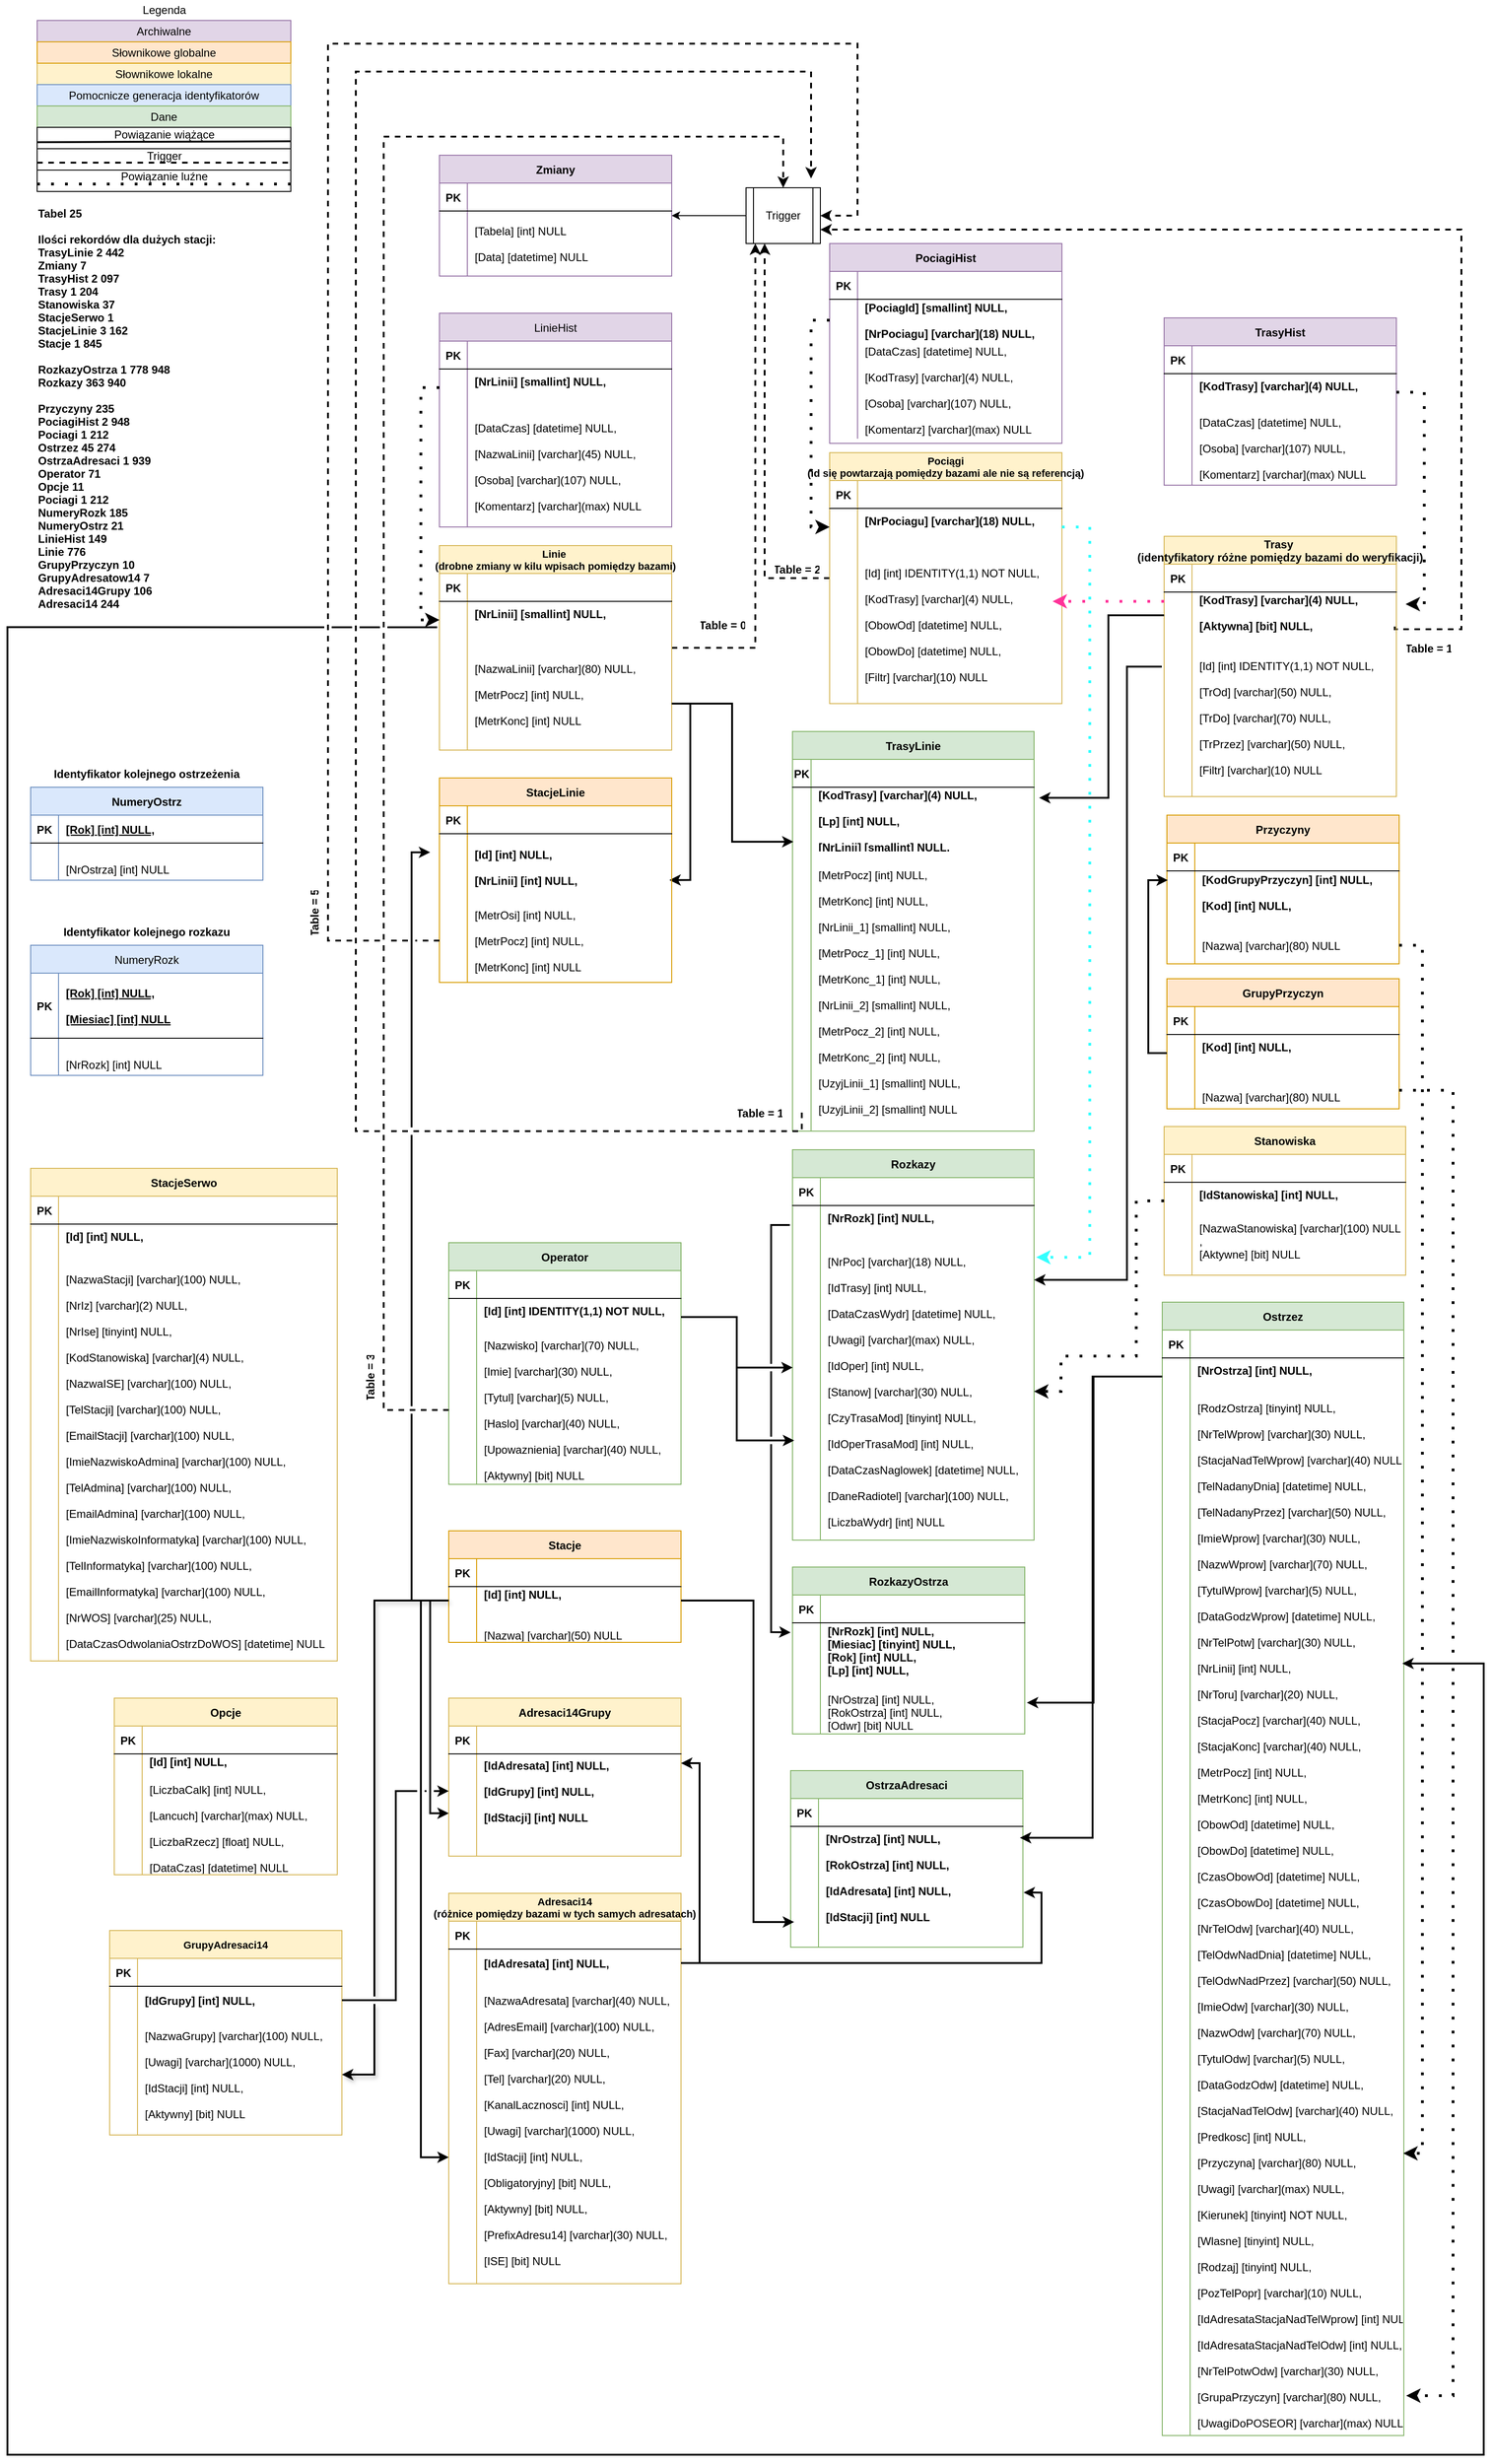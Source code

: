<mxfile version="24.8.0">
  <diagram id="R2lEEEUBdFMjLlhIrx00" name="Page-1">
    <mxGraphModel dx="2735" dy="1625" grid="0" gridSize="10" guides="1" tooltips="1" connect="1" arrows="1" fold="1" page="0" pageScale="1" pageWidth="850" pageHeight="1100" background="#ffffff" math="0" shadow="0" extFonts="Permanent Marker^https://fonts.googleapis.com/css?family=Permanent+Marker">
      <root>
        <mxCell id="0" />
        <mxCell id="1" parent="0" />
        <mxCell id="UD4GyCG60J8t-RKTFhN8-6" style="edgeStyle=orthogonalEdgeStyle;rounded=0;orthogonalLoop=1;jettySize=auto;html=1;shadow=0;dashed=1;strokeWidth=2;" edge="1" parent="1" source="C-vyLk0tnHw3VtMMgP7b-2" target="UD4GyCG60J8t-RKTFhN8-1">
          <mxGeometry relative="1" as="geometry">
            <Array as="points">
              <mxPoint x="210" y="530" />
            </Array>
          </mxGeometry>
        </mxCell>
        <mxCell id="UD4GyCG60J8t-RKTFhN8-180" style="edgeStyle=orthogonalEdgeStyle;rounded=0;orthogonalLoop=1;jettySize=auto;html=1;entryX=0.99;entryY=0.712;entryDx=0;entryDy=0;entryPerimeter=0;strokeWidth=2;" edge="1" parent="1" source="C-vyLk0tnHw3VtMMgP7b-2" target="UD4GyCG60J8t-RKTFhN8-174">
          <mxGeometry relative="1" as="geometry">
            <Array as="points">
              <mxPoint x="140" y="590" />
              <mxPoint x="140" y="780" />
            </Array>
          </mxGeometry>
        </mxCell>
        <mxCell id="C-vyLk0tnHw3VtMMgP7b-2" value="Linie &#xa;(drobne zmiany w kilu wpisach pomiędzy bazami)" style="shape=table;startSize=30;container=1;collapsible=1;childLayout=tableLayout;fixedRows=1;rowLines=0;fontStyle=1;align=center;resizeLast=1;fillColor=#fff2cc;strokeColor=#d6b656;fontSize=11;" parent="1" vertex="1">
          <mxGeometry x="-130" y="420" width="250" height="220" as="geometry">
            <mxRectangle x="-140" y="320" width="50" height="40" as="alternateBounds" />
          </mxGeometry>
        </mxCell>
        <mxCell id="C-vyLk0tnHw3VtMMgP7b-3" value="" style="shape=partialRectangle;collapsible=0;dropTarget=0;pointerEvents=0;fillColor=none;points=[[0,0.5],[1,0.5]];portConstraint=eastwest;top=0;left=0;right=0;bottom=1;" parent="C-vyLk0tnHw3VtMMgP7b-2" vertex="1">
          <mxGeometry y="30" width="250" height="30" as="geometry" />
        </mxCell>
        <mxCell id="C-vyLk0tnHw3VtMMgP7b-4" value="PK" style="shape=partialRectangle;overflow=hidden;connectable=0;fillColor=none;top=0;left=0;bottom=0;right=0;fontStyle=1;" parent="C-vyLk0tnHw3VtMMgP7b-3" vertex="1">
          <mxGeometry width="30" height="30" as="geometry">
            <mxRectangle width="30" height="30" as="alternateBounds" />
          </mxGeometry>
        </mxCell>
        <mxCell id="C-vyLk0tnHw3VtMMgP7b-5" value="" style="shape=partialRectangle;overflow=hidden;connectable=0;fillColor=none;top=0;left=0;bottom=0;right=0;align=left;spacingLeft=6;fontStyle=5;" parent="C-vyLk0tnHw3VtMMgP7b-3" vertex="1">
          <mxGeometry x="30" width="220" height="30" as="geometry">
            <mxRectangle width="220" height="30" as="alternateBounds" />
          </mxGeometry>
        </mxCell>
        <mxCell id="C-vyLk0tnHw3VtMMgP7b-6" value="" style="shape=partialRectangle;collapsible=0;dropTarget=0;pointerEvents=0;fillColor=none;points=[[0,0.5],[1,0.5]];portConstraint=eastwest;top=0;left=0;right=0;bottom=0;strokeColor=default;" parent="C-vyLk0tnHw3VtMMgP7b-2" vertex="1">
          <mxGeometry y="60" width="250" height="40" as="geometry" />
        </mxCell>
        <mxCell id="C-vyLk0tnHw3VtMMgP7b-7" value="" style="shape=partialRectangle;overflow=hidden;connectable=0;fillColor=none;top=0;left=0;bottom=0;right=0;" parent="C-vyLk0tnHw3VtMMgP7b-6" vertex="1">
          <mxGeometry width="30" height="40" as="geometry">
            <mxRectangle width="30" height="40" as="alternateBounds" />
          </mxGeometry>
        </mxCell>
        <mxCell id="C-vyLk0tnHw3VtMMgP7b-8" value="[NrLinii] [smallint] NULL,&#xa;" style="shape=partialRectangle;overflow=hidden;connectable=0;fillColor=none;top=0;left=0;bottom=0;right=0;align=left;spacingLeft=6;fontStyle=1" parent="C-vyLk0tnHw3VtMMgP7b-6" vertex="1">
          <mxGeometry x="30" width="220" height="40" as="geometry">
            <mxRectangle width="220" height="40" as="alternateBounds" />
          </mxGeometry>
        </mxCell>
        <mxCell id="UD4GyCG60J8t-RKTFhN8-8" value="" style="shape=partialRectangle;collapsible=0;dropTarget=0;pointerEvents=0;fillColor=none;points=[[0,0.5],[1,0.5]];portConstraint=eastwest;top=0;left=0;right=0;bottom=0;strokeColor=default;" vertex="1" parent="C-vyLk0tnHw3VtMMgP7b-2">
          <mxGeometry y="100" width="250" height="120" as="geometry" />
        </mxCell>
        <mxCell id="UD4GyCG60J8t-RKTFhN8-9" value="" style="shape=partialRectangle;overflow=hidden;connectable=0;fillColor=none;top=0;left=0;bottom=0;right=0;" vertex="1" parent="UD4GyCG60J8t-RKTFhN8-8">
          <mxGeometry width="30" height="120" as="geometry">
            <mxRectangle width="30" height="120" as="alternateBounds" />
          </mxGeometry>
        </mxCell>
        <mxCell id="UD4GyCG60J8t-RKTFhN8-10" value="[NazwaLinii] [varchar](80) NULL,&#xa;&#xa;&#x9;[MetrPocz] [int] NULL,&#xa;&#xa;&#x9;[MetrKonc] [int] NULL" style="shape=partialRectangle;overflow=hidden;connectable=0;fillColor=none;top=0;left=0;bottom=0;right=0;align=left;spacingLeft=6;fontStyle=0" vertex="1" parent="UD4GyCG60J8t-RKTFhN8-8">
          <mxGeometry x="30" width="220" height="120" as="geometry">
            <mxRectangle width="220" height="120" as="alternateBounds" />
          </mxGeometry>
        </mxCell>
        <mxCell id="C-vyLk0tnHw3VtMMgP7b-23" value="Zmiany" style="shape=table;startSize=30;container=1;collapsible=1;childLayout=tableLayout;fixedRows=1;rowLines=0;fontStyle=1;align=center;resizeLast=1;fillColor=#e1d5e7;strokeColor=#9673a6;" parent="1" vertex="1">
          <mxGeometry x="-130" width="250" height="130" as="geometry">
            <mxRectangle x="-130" width="80" height="30" as="alternateBounds" />
          </mxGeometry>
        </mxCell>
        <mxCell id="C-vyLk0tnHw3VtMMgP7b-24" value="" style="shape=partialRectangle;collapsible=0;dropTarget=0;pointerEvents=0;fillColor=none;points=[[0,0.5],[1,0.5]];portConstraint=eastwest;top=0;left=0;right=0;bottom=1;" parent="C-vyLk0tnHw3VtMMgP7b-23" vertex="1">
          <mxGeometry y="30" width="250" height="30" as="geometry" />
        </mxCell>
        <mxCell id="C-vyLk0tnHw3VtMMgP7b-25" value="PK" style="shape=partialRectangle;overflow=hidden;connectable=0;fillColor=none;top=0;left=0;bottom=0;right=0;fontStyle=1;" parent="C-vyLk0tnHw3VtMMgP7b-24" vertex="1">
          <mxGeometry width="30" height="30" as="geometry">
            <mxRectangle width="30" height="30" as="alternateBounds" />
          </mxGeometry>
        </mxCell>
        <mxCell id="C-vyLk0tnHw3VtMMgP7b-26" value="" style="shape=partialRectangle;overflow=hidden;connectable=0;fillColor=none;top=0;left=0;bottom=0;right=0;align=left;spacingLeft=6;fontStyle=5;" parent="C-vyLk0tnHw3VtMMgP7b-24" vertex="1">
          <mxGeometry x="30" width="220" height="30" as="geometry">
            <mxRectangle width="220" height="30" as="alternateBounds" />
          </mxGeometry>
        </mxCell>
        <mxCell id="C-vyLk0tnHw3VtMMgP7b-27" value="" style="shape=partialRectangle;collapsible=0;dropTarget=0;pointerEvents=0;fillColor=none;points=[[0,0.5],[1,0.5]];portConstraint=eastwest;top=0;left=0;right=0;bottom=0;" parent="C-vyLk0tnHw3VtMMgP7b-23" vertex="1">
          <mxGeometry y="60" width="250" height="70" as="geometry" />
        </mxCell>
        <mxCell id="C-vyLk0tnHw3VtMMgP7b-28" value="" style="shape=partialRectangle;overflow=hidden;connectable=0;fillColor=none;top=0;left=0;bottom=0;right=0;" parent="C-vyLk0tnHw3VtMMgP7b-27" vertex="1">
          <mxGeometry width="30" height="70" as="geometry">
            <mxRectangle width="30" height="70" as="alternateBounds" />
          </mxGeometry>
        </mxCell>
        <mxCell id="C-vyLk0tnHw3VtMMgP7b-29" value="[Tabela] [int] NULL&#xa;&#xa;[Data] [datetime] NULL" style="shape=partialRectangle;overflow=hidden;connectable=0;fillColor=none;top=0;left=0;bottom=0;right=0;align=left;spacingLeft=6;" parent="C-vyLk0tnHw3VtMMgP7b-27" vertex="1">
          <mxGeometry x="30" width="220" height="70" as="geometry">
            <mxRectangle width="220" height="70" as="alternateBounds" />
          </mxGeometry>
        </mxCell>
        <mxCell id="UD4GyCG60J8t-RKTFhN8-2" value="" style="edgeStyle=orthogonalEdgeStyle;rounded=0;orthogonalLoop=1;jettySize=auto;html=1;" edge="1" parent="1" source="UD4GyCG60J8t-RKTFhN8-1" target="C-vyLk0tnHw3VtMMgP7b-27">
          <mxGeometry relative="1" as="geometry">
            <Array as="points">
              <mxPoint x="140" y="65" />
              <mxPoint x="140" y="65" />
            </Array>
          </mxGeometry>
        </mxCell>
        <mxCell id="UD4GyCG60J8t-RKTFhN8-1" value="Trigger" style="shape=process;whiteSpace=wrap;html=1;backgroundOutline=1;" vertex="1" parent="1">
          <mxGeometry x="200" y="35" width="80" height="60" as="geometry" />
        </mxCell>
        <mxCell id="UD4GyCG60J8t-RKTFhN8-7" value="Table = 0" style="shape=partialRectangle;overflow=hidden;connectable=0;fillColor=none;top=0;left=0;bottom=0;right=0;fontStyle=1;" vertex="1" parent="1">
          <mxGeometry x="150" y="490" width="50" height="30" as="geometry">
            <mxRectangle width="30" height="30" as="alternateBounds" />
          </mxGeometry>
        </mxCell>
        <mxCell id="UD4GyCG60J8t-RKTFhN8-11" value="Tabel 25&#xa;&#xa;Ilości rekordów dla dużych stacji:&#xa;TrasyLinie 2 442&#xa;Zmiany 7&#xa;TrasyHist 2 097&#xa;Trasy 1 204&#xa;Stanowiska 37&#xa;StacjeSerwo 1&#xa;StacjeLinie 3 162&#xa;Stacje 1 845&#xa;&#xa;RozkazyOstrza 1 778 948&#xa;Rozkazy 363 940&#xa;&#xa;Przyczyny 235&#xa;PociagiHist 2 948&#xa;Pociagi 1 212&#xa;Ostrzez 45 274&#xa;OstrzaAdresaci 1 939&#xa;Operator 71&#xa;Opcje 11&#xa;Pociagi 1 212&#xa;NumeryRozk 185&#xa;NumeryOstrz 21&#xa;LinieHist 149&#xa;Linie 776&#xa;GrupyPrzyczyn 10&#xa;GrupyAdresatow14 7&#xa;Adresaci14Grupy 106&#xa;Adresaci14 244" style="shape=partialRectangle;overflow=hidden;connectable=0;fillColor=none;top=0;left=0;bottom=0;right=0;align=left;spacingLeft=6;fontStyle=1" vertex="1" parent="1">
          <mxGeometry x="-570" y="54" width="220" height="436" as="geometry">
            <mxRectangle width="220" height="40" as="alternateBounds" />
          </mxGeometry>
        </mxCell>
        <mxCell id="UD4GyCG60J8t-RKTFhN8-26" style="edgeStyle=orthogonalEdgeStyle;rounded=0;orthogonalLoop=1;jettySize=auto;html=1;entryX=0.25;entryY=1;entryDx=0;entryDy=0;dashed=1;strokeWidth=2;" edge="1" parent="1" source="UD4GyCG60J8t-RKTFhN8-12" target="UD4GyCG60J8t-RKTFhN8-1">
          <mxGeometry relative="1" as="geometry" />
        </mxCell>
        <mxCell id="UD4GyCG60J8t-RKTFhN8-12" value="Pociągi&#xa;(id się powtarzają pomiędzy bazami ale nie są referencją)" style="shape=table;startSize=30;container=1;collapsible=1;childLayout=tableLayout;fixedRows=1;rowLines=0;fontStyle=1;align=center;resizeLast=1;fillColor=#fff2cc;strokeColor=#d6b656;fontSize=11;" vertex="1" parent="1">
          <mxGeometry x="290" y="320" width="250" height="270" as="geometry">
            <mxRectangle x="-140" y="320" width="50" height="40" as="alternateBounds" />
          </mxGeometry>
        </mxCell>
        <mxCell id="UD4GyCG60J8t-RKTFhN8-13" value="" style="shape=partialRectangle;collapsible=0;dropTarget=0;pointerEvents=0;fillColor=none;points=[[0,0.5],[1,0.5]];portConstraint=eastwest;top=0;left=0;right=0;bottom=1;" vertex="1" parent="UD4GyCG60J8t-RKTFhN8-12">
          <mxGeometry y="30" width="250" height="30" as="geometry" />
        </mxCell>
        <mxCell id="UD4GyCG60J8t-RKTFhN8-14" value="PK" style="shape=partialRectangle;overflow=hidden;connectable=0;fillColor=none;top=0;left=0;bottom=0;right=0;fontStyle=1;" vertex="1" parent="UD4GyCG60J8t-RKTFhN8-13">
          <mxGeometry width="30" height="30" as="geometry">
            <mxRectangle width="30" height="30" as="alternateBounds" />
          </mxGeometry>
        </mxCell>
        <mxCell id="UD4GyCG60J8t-RKTFhN8-15" value="" style="shape=partialRectangle;overflow=hidden;connectable=0;fillColor=none;top=0;left=0;bottom=0;right=0;align=left;spacingLeft=6;fontStyle=5;" vertex="1" parent="UD4GyCG60J8t-RKTFhN8-13">
          <mxGeometry x="30" width="220" height="30" as="geometry">
            <mxRectangle width="220" height="30" as="alternateBounds" />
          </mxGeometry>
        </mxCell>
        <mxCell id="UD4GyCG60J8t-RKTFhN8-16" value="" style="shape=partialRectangle;collapsible=0;dropTarget=0;pointerEvents=0;fillColor=none;points=[[0,0.5],[1,0.5]];portConstraint=eastwest;top=0;left=0;right=0;bottom=0;strokeColor=default;" vertex="1" parent="UD4GyCG60J8t-RKTFhN8-12">
          <mxGeometry y="60" width="250" height="40" as="geometry" />
        </mxCell>
        <mxCell id="UD4GyCG60J8t-RKTFhN8-17" value="" style="shape=partialRectangle;overflow=hidden;connectable=0;fillColor=none;top=0;left=0;bottom=0;right=0;" vertex="1" parent="UD4GyCG60J8t-RKTFhN8-16">
          <mxGeometry width="30" height="40" as="geometry">
            <mxRectangle width="30" height="40" as="alternateBounds" />
          </mxGeometry>
        </mxCell>
        <mxCell id="UD4GyCG60J8t-RKTFhN8-18" value="[NrPociagu] [varchar](18) NULL,&#xa;" style="shape=partialRectangle;overflow=hidden;connectable=0;fillColor=none;top=0;left=0;bottom=0;right=0;align=left;spacingLeft=6;fontStyle=1" vertex="1" parent="UD4GyCG60J8t-RKTFhN8-16">
          <mxGeometry x="30" width="220" height="40" as="geometry">
            <mxRectangle width="220" height="40" as="alternateBounds" />
          </mxGeometry>
        </mxCell>
        <mxCell id="UD4GyCG60J8t-RKTFhN8-19" value="" style="shape=partialRectangle;collapsible=0;dropTarget=0;pointerEvents=0;fillColor=none;points=[[0,0.5],[1,0.5]];portConstraint=eastwest;top=0;left=0;right=0;bottom=0;strokeColor=default;" vertex="1" parent="UD4GyCG60J8t-RKTFhN8-12">
          <mxGeometry y="100" width="250" height="170" as="geometry" />
        </mxCell>
        <mxCell id="UD4GyCG60J8t-RKTFhN8-20" value="" style="shape=partialRectangle;overflow=hidden;connectable=0;fillColor=none;top=0;left=0;bottom=0;right=0;" vertex="1" parent="UD4GyCG60J8t-RKTFhN8-19">
          <mxGeometry width="30" height="170" as="geometry">
            <mxRectangle width="30" height="170" as="alternateBounds" />
          </mxGeometry>
        </mxCell>
        <mxCell id="UD4GyCG60J8t-RKTFhN8-21" value="&#x9;[Id] [int] IDENTITY(1,1) NOT NULL,&#xa;&#xa;&#x9;[KodTrasy] [varchar](4) NULL,&#xa;&#xa;&#x9;[ObowOd] [datetime] NULL,&#xa;&#xa;&#x9;[ObowDo] [datetime] NULL,&#xa;&#xa;&#x9;[Filtr] [varchar](10) NULL" style="shape=partialRectangle;overflow=hidden;connectable=0;fillColor=none;top=0;left=0;bottom=0;right=0;align=left;spacingLeft=6;fontStyle=0" vertex="1" parent="UD4GyCG60J8t-RKTFhN8-19">
          <mxGeometry x="30" width="220" height="170" as="geometry">
            <mxRectangle width="220" height="170" as="alternateBounds" />
          </mxGeometry>
        </mxCell>
        <mxCell id="UD4GyCG60J8t-RKTFhN8-27" value="Table = 2" style="shape=partialRectangle;overflow=hidden;connectable=0;fillColor=none;top=0;left=0;bottom=0;right=0;fontStyle=1;" vertex="1" parent="1">
          <mxGeometry x="230" y="430" width="50" height="30" as="geometry">
            <mxRectangle width="30" height="30" as="alternateBounds" />
          </mxGeometry>
        </mxCell>
        <mxCell id="UD4GyCG60J8t-RKTFhN8-28" value="NumeryRozk" style="shape=table;startSize=30;container=1;collapsible=1;childLayout=tableLayout;fixedRows=1;rowLines=0;fontStyle=0;align=center;resizeLast=1;fillColor=#dae8fc;strokeColor=#6c8ebf;" vertex="1" parent="1">
          <mxGeometry x="-570" y="850" width="250" height="140" as="geometry">
            <mxRectangle x="-140" y="320" width="50" height="40" as="alternateBounds" />
          </mxGeometry>
        </mxCell>
        <mxCell id="UD4GyCG60J8t-RKTFhN8-29" value="" style="shape=partialRectangle;collapsible=0;dropTarget=0;pointerEvents=0;fillColor=none;points=[[0,0.5],[1,0.5]];portConstraint=eastwest;top=0;left=0;right=0;bottom=1;" vertex="1" parent="UD4GyCG60J8t-RKTFhN8-28">
          <mxGeometry y="30" width="250" height="70" as="geometry" />
        </mxCell>
        <mxCell id="UD4GyCG60J8t-RKTFhN8-30" value="PK" style="shape=partialRectangle;overflow=hidden;connectable=0;fillColor=none;top=0;left=0;bottom=0;right=0;fontStyle=1;" vertex="1" parent="UD4GyCG60J8t-RKTFhN8-29">
          <mxGeometry width="30" height="70" as="geometry">
            <mxRectangle width="30" height="70" as="alternateBounds" />
          </mxGeometry>
        </mxCell>
        <mxCell id="UD4GyCG60J8t-RKTFhN8-31" value="[Rok] [int] NULL,&#xa;&#xa;[Miesiac] [int] NULL" style="shape=partialRectangle;overflow=hidden;connectable=0;fillColor=none;top=0;left=0;bottom=0;right=0;align=left;spacingLeft=6;fontStyle=5;" vertex="1" parent="UD4GyCG60J8t-RKTFhN8-29">
          <mxGeometry x="30" width="220" height="70" as="geometry">
            <mxRectangle width="220" height="70" as="alternateBounds" />
          </mxGeometry>
        </mxCell>
        <mxCell id="UD4GyCG60J8t-RKTFhN8-32" value="" style="shape=partialRectangle;collapsible=0;dropTarget=0;pointerEvents=0;fillColor=none;points=[[0,0.5],[1,0.5]];portConstraint=eastwest;top=0;left=0;right=0;bottom=0;strokeColor=default;" vertex="1" parent="UD4GyCG60J8t-RKTFhN8-28">
          <mxGeometry y="100" width="250" height="20" as="geometry" />
        </mxCell>
        <mxCell id="UD4GyCG60J8t-RKTFhN8-33" value="" style="shape=partialRectangle;overflow=hidden;connectable=0;fillColor=none;top=0;left=0;bottom=0;right=0;" vertex="1" parent="UD4GyCG60J8t-RKTFhN8-32">
          <mxGeometry width="30" height="20" as="geometry">
            <mxRectangle width="30" height="20" as="alternateBounds" />
          </mxGeometry>
        </mxCell>
        <mxCell id="UD4GyCG60J8t-RKTFhN8-34" value="&#xa;" style="shape=partialRectangle;overflow=hidden;connectable=0;fillColor=none;top=0;left=0;bottom=0;right=0;align=left;spacingLeft=6;fontStyle=1" vertex="1" parent="UD4GyCG60J8t-RKTFhN8-32">
          <mxGeometry x="30" width="220" height="20" as="geometry">
            <mxRectangle width="220" height="20" as="alternateBounds" />
          </mxGeometry>
        </mxCell>
        <mxCell id="UD4GyCG60J8t-RKTFhN8-35" value="" style="shape=partialRectangle;collapsible=0;dropTarget=0;pointerEvents=0;fillColor=none;points=[[0,0.5],[1,0.5]];portConstraint=eastwest;top=0;left=0;right=0;bottom=0;strokeColor=default;" vertex="1" parent="UD4GyCG60J8t-RKTFhN8-28">
          <mxGeometry y="120" width="250" height="20" as="geometry" />
        </mxCell>
        <mxCell id="UD4GyCG60J8t-RKTFhN8-36" value="" style="shape=partialRectangle;overflow=hidden;connectable=0;fillColor=none;top=0;left=0;bottom=0;right=0;" vertex="1" parent="UD4GyCG60J8t-RKTFhN8-35">
          <mxGeometry width="30" height="20" as="geometry">
            <mxRectangle width="30" height="20" as="alternateBounds" />
          </mxGeometry>
        </mxCell>
        <mxCell id="UD4GyCG60J8t-RKTFhN8-37" value="[NrRozk] [int] NULL&#xa;&#xa;" style="shape=partialRectangle;overflow=hidden;connectable=0;fillColor=none;top=0;left=0;bottom=0;right=0;align=left;spacingLeft=6;fontStyle=0" vertex="1" parent="UD4GyCG60J8t-RKTFhN8-35">
          <mxGeometry x="30" width="220" height="20" as="geometry">
            <mxRectangle width="220" height="20" as="alternateBounds" />
          </mxGeometry>
        </mxCell>
        <mxCell id="UD4GyCG60J8t-RKTFhN8-38" value="NumeryOstrz" style="shape=table;startSize=30;container=1;collapsible=1;childLayout=tableLayout;fixedRows=1;rowLines=0;fontStyle=1;align=center;resizeLast=1;fillColor=#dae8fc;strokeColor=#6c8ebf;" vertex="1" parent="1">
          <mxGeometry x="-570" y="680" width="250" height="100" as="geometry">
            <mxRectangle x="-140" y="320" width="50" height="40" as="alternateBounds" />
          </mxGeometry>
        </mxCell>
        <mxCell id="UD4GyCG60J8t-RKTFhN8-39" value="" style="shape=partialRectangle;collapsible=0;dropTarget=0;pointerEvents=0;fillColor=none;points=[[0,0.5],[1,0.5]];portConstraint=eastwest;top=0;left=0;right=0;bottom=1;" vertex="1" parent="UD4GyCG60J8t-RKTFhN8-38">
          <mxGeometry y="30" width="250" height="30" as="geometry" />
        </mxCell>
        <mxCell id="UD4GyCG60J8t-RKTFhN8-40" value="PK" style="shape=partialRectangle;overflow=hidden;connectable=0;fillColor=none;top=0;left=0;bottom=0;right=0;fontStyle=1;" vertex="1" parent="UD4GyCG60J8t-RKTFhN8-39">
          <mxGeometry width="30" height="30" as="geometry">
            <mxRectangle width="30" height="30" as="alternateBounds" />
          </mxGeometry>
        </mxCell>
        <mxCell id="UD4GyCG60J8t-RKTFhN8-41" value="[Rok] [int] NULL," style="shape=partialRectangle;overflow=hidden;connectable=0;fillColor=none;top=0;left=0;bottom=0;right=0;align=left;spacingLeft=6;fontStyle=5;" vertex="1" parent="UD4GyCG60J8t-RKTFhN8-39">
          <mxGeometry x="30" width="220" height="30" as="geometry">
            <mxRectangle width="220" height="30" as="alternateBounds" />
          </mxGeometry>
        </mxCell>
        <mxCell id="UD4GyCG60J8t-RKTFhN8-42" value="" style="shape=partialRectangle;collapsible=0;dropTarget=0;pointerEvents=0;fillColor=none;points=[[0,0.5],[1,0.5]];portConstraint=eastwest;top=0;left=0;right=0;bottom=0;strokeColor=default;" vertex="1" parent="UD4GyCG60J8t-RKTFhN8-38">
          <mxGeometry y="60" width="250" height="20" as="geometry" />
        </mxCell>
        <mxCell id="UD4GyCG60J8t-RKTFhN8-43" value="" style="shape=partialRectangle;overflow=hidden;connectable=0;fillColor=none;top=0;left=0;bottom=0;right=0;" vertex="1" parent="UD4GyCG60J8t-RKTFhN8-42">
          <mxGeometry width="30" height="20" as="geometry">
            <mxRectangle width="30" height="20" as="alternateBounds" />
          </mxGeometry>
        </mxCell>
        <mxCell id="UD4GyCG60J8t-RKTFhN8-44" value="&#xa;" style="shape=partialRectangle;overflow=hidden;connectable=0;fillColor=none;top=0;left=0;bottom=0;right=0;align=left;spacingLeft=6;fontStyle=1" vertex="1" parent="UD4GyCG60J8t-RKTFhN8-42">
          <mxGeometry x="30" width="220" height="20" as="geometry">
            <mxRectangle width="220" height="20" as="alternateBounds" />
          </mxGeometry>
        </mxCell>
        <mxCell id="UD4GyCG60J8t-RKTFhN8-45" value="" style="shape=partialRectangle;collapsible=0;dropTarget=0;pointerEvents=0;fillColor=none;points=[[0,0.5],[1,0.5]];portConstraint=eastwest;top=0;left=0;right=0;bottom=0;strokeColor=default;" vertex="1" parent="UD4GyCG60J8t-RKTFhN8-38">
          <mxGeometry y="80" width="250" height="20" as="geometry" />
        </mxCell>
        <mxCell id="UD4GyCG60J8t-RKTFhN8-46" value="" style="shape=partialRectangle;overflow=hidden;connectable=0;fillColor=none;top=0;left=0;bottom=0;right=0;" vertex="1" parent="UD4GyCG60J8t-RKTFhN8-45">
          <mxGeometry width="30" height="20" as="geometry">
            <mxRectangle width="30" height="20" as="alternateBounds" />
          </mxGeometry>
        </mxCell>
        <mxCell id="UD4GyCG60J8t-RKTFhN8-47" value="[NrOstrza] [int] NULL&#xa;&#xa;" style="shape=partialRectangle;overflow=hidden;connectable=0;fillColor=none;top=0;left=0;bottom=0;right=0;align=left;spacingLeft=6;fontStyle=0" vertex="1" parent="UD4GyCG60J8t-RKTFhN8-45">
          <mxGeometry x="30" width="220" height="20" as="geometry">
            <mxRectangle width="220" height="20" as="alternateBounds" />
          </mxGeometry>
        </mxCell>
        <mxCell id="UD4GyCG60J8t-RKTFhN8-48" value="Identyfikator kolejnego rozkazu" style="shape=partialRectangle;overflow=hidden;connectable=0;fillColor=none;top=0;left=0;bottom=0;right=0;fontStyle=1;" vertex="1" parent="1">
          <mxGeometry x="-570" y="820" width="250" height="30" as="geometry">
            <mxRectangle width="30" height="30" as="alternateBounds" />
          </mxGeometry>
        </mxCell>
        <mxCell id="UD4GyCG60J8t-RKTFhN8-49" value="Identyfikator kolejnego ostrzeżenia" style="shape=partialRectangle;overflow=hidden;connectable=0;fillColor=none;top=0;left=0;bottom=0;right=0;fontStyle=1;" vertex="1" parent="1">
          <mxGeometry x="-570" y="650" width="250" height="30" as="geometry">
            <mxRectangle width="30" height="30" as="alternateBounds" />
          </mxGeometry>
        </mxCell>
        <mxCell id="UD4GyCG60J8t-RKTFhN8-52" value="LinieHist" style="shape=table;startSize=30;container=1;collapsible=1;childLayout=tableLayout;fixedRows=1;rowLines=0;fontStyle=0;align=center;resizeLast=1;fillColor=#e1d5e7;strokeColor=#9673a6;" vertex="1" parent="1">
          <mxGeometry x="-130" y="170" width="250" height="230" as="geometry">
            <mxRectangle x="-140" y="320" width="50" height="40" as="alternateBounds" />
          </mxGeometry>
        </mxCell>
        <mxCell id="UD4GyCG60J8t-RKTFhN8-53" value="" style="shape=partialRectangle;collapsible=0;dropTarget=0;pointerEvents=0;fillColor=none;points=[[0,0.5],[1,0.5]];portConstraint=eastwest;top=0;left=0;right=0;bottom=1;" vertex="1" parent="UD4GyCG60J8t-RKTFhN8-52">
          <mxGeometry y="30" width="250" height="30" as="geometry" />
        </mxCell>
        <mxCell id="UD4GyCG60J8t-RKTFhN8-54" value="PK" style="shape=partialRectangle;overflow=hidden;connectable=0;fillColor=none;top=0;left=0;bottom=0;right=0;fontStyle=1;" vertex="1" parent="UD4GyCG60J8t-RKTFhN8-53">
          <mxGeometry width="30" height="30" as="geometry">
            <mxRectangle width="30" height="30" as="alternateBounds" />
          </mxGeometry>
        </mxCell>
        <mxCell id="UD4GyCG60J8t-RKTFhN8-55" value="" style="shape=partialRectangle;overflow=hidden;connectable=0;fillColor=none;top=0;left=0;bottom=0;right=0;align=left;spacingLeft=6;fontStyle=5;" vertex="1" parent="UD4GyCG60J8t-RKTFhN8-53">
          <mxGeometry x="30" width="220" height="30" as="geometry">
            <mxRectangle width="220" height="30" as="alternateBounds" />
          </mxGeometry>
        </mxCell>
        <mxCell id="UD4GyCG60J8t-RKTFhN8-56" value="" style="shape=partialRectangle;collapsible=0;dropTarget=0;pointerEvents=0;fillColor=none;points=[[0,0.5],[1,0.5]];portConstraint=eastwest;top=0;left=0;right=0;bottom=0;strokeColor=default;" vertex="1" parent="UD4GyCG60J8t-RKTFhN8-52">
          <mxGeometry y="60" width="250" height="40" as="geometry" />
        </mxCell>
        <mxCell id="UD4GyCG60J8t-RKTFhN8-57" value="" style="shape=partialRectangle;overflow=hidden;connectable=0;fillColor=none;top=0;left=0;bottom=0;right=0;" vertex="1" parent="UD4GyCG60J8t-RKTFhN8-56">
          <mxGeometry width="30" height="40" as="geometry">
            <mxRectangle width="30" height="40" as="alternateBounds" />
          </mxGeometry>
        </mxCell>
        <mxCell id="UD4GyCG60J8t-RKTFhN8-58" value="[NrLinii] [smallint] NULL,&#xa;" style="shape=partialRectangle;overflow=hidden;connectable=0;fillColor=none;top=0;left=0;bottom=0;right=0;align=left;spacingLeft=6;fontStyle=1" vertex="1" parent="UD4GyCG60J8t-RKTFhN8-56">
          <mxGeometry x="30" width="220" height="40" as="geometry">
            <mxRectangle width="220" height="40" as="alternateBounds" />
          </mxGeometry>
        </mxCell>
        <mxCell id="UD4GyCG60J8t-RKTFhN8-59" value="" style="shape=partialRectangle;collapsible=0;dropTarget=0;pointerEvents=0;fillColor=none;points=[[0,0.5],[1,0.5]];portConstraint=eastwest;top=0;left=0;right=0;bottom=0;strokeColor=default;" vertex="1" parent="UD4GyCG60J8t-RKTFhN8-52">
          <mxGeometry y="100" width="250" height="130" as="geometry" />
        </mxCell>
        <mxCell id="UD4GyCG60J8t-RKTFhN8-60" value="" style="shape=partialRectangle;overflow=hidden;connectable=0;fillColor=none;top=0;left=0;bottom=0;right=0;" vertex="1" parent="UD4GyCG60J8t-RKTFhN8-59">
          <mxGeometry width="30" height="130" as="geometry">
            <mxRectangle width="30" height="130" as="alternateBounds" />
          </mxGeometry>
        </mxCell>
        <mxCell id="UD4GyCG60J8t-RKTFhN8-61" value="[DataCzas] [datetime] NULL,&#xa;&#xa;[NazwaLinii] [varchar](45) NULL,&#xa;&#xa;[Osoba] [varchar](107) NULL,&#xa;&#xa;[Komentarz] [varchar](max) NULL" style="shape=partialRectangle;overflow=hidden;connectable=0;fillColor=none;top=0;left=0;bottom=0;right=0;align=left;spacingLeft=6;fontStyle=0" vertex="1" parent="UD4GyCG60J8t-RKTFhN8-59">
          <mxGeometry x="30" width="220" height="130" as="geometry">
            <mxRectangle width="220" height="130" as="alternateBounds" />
          </mxGeometry>
        </mxCell>
        <mxCell id="UD4GyCG60J8t-RKTFhN8-64" style="edgeStyle=orthogonalEdgeStyle;rounded=0;orthogonalLoop=1;jettySize=auto;html=1;entryX=0;entryY=0.5;entryDx=0;entryDy=0;exitX=0;exitY=0.5;exitDx=0;exitDy=0;dashed=1;dashPattern=1 4;strokeWidth=3;" edge="1" parent="1" source="UD4GyCG60J8t-RKTFhN8-56" target="C-vyLk0tnHw3VtMMgP7b-6">
          <mxGeometry relative="1" as="geometry">
            <Array as="points">
              <mxPoint x="-150" y="250" />
              <mxPoint x="-150" y="500" />
            </Array>
          </mxGeometry>
        </mxCell>
        <mxCell id="UD4GyCG60J8t-RKTFhN8-65" value="Adresaci14Grupy" style="shape=table;startSize=30;container=1;collapsible=1;childLayout=tableLayout;fixedRows=1;rowLines=0;fontStyle=1;align=center;resizeLast=1;fillColor=#fff2cc;strokeColor=#d6b656;" vertex="1" parent="1">
          <mxGeometry x="-120" y="1660" width="250" height="170" as="geometry">
            <mxRectangle x="-140" y="320" width="50" height="40" as="alternateBounds" />
          </mxGeometry>
        </mxCell>
        <mxCell id="UD4GyCG60J8t-RKTFhN8-66" value="" style="shape=partialRectangle;collapsible=0;dropTarget=0;pointerEvents=0;fillColor=none;points=[[0,0.5],[1,0.5]];portConstraint=eastwest;top=0;left=0;right=0;bottom=1;" vertex="1" parent="UD4GyCG60J8t-RKTFhN8-65">
          <mxGeometry y="30" width="250" height="30" as="geometry" />
        </mxCell>
        <mxCell id="UD4GyCG60J8t-RKTFhN8-67" value="PK" style="shape=partialRectangle;overflow=hidden;connectable=0;fillColor=none;top=0;left=0;bottom=0;right=0;fontStyle=1;" vertex="1" parent="UD4GyCG60J8t-RKTFhN8-66">
          <mxGeometry width="30" height="30" as="geometry">
            <mxRectangle width="30" height="30" as="alternateBounds" />
          </mxGeometry>
        </mxCell>
        <mxCell id="UD4GyCG60J8t-RKTFhN8-68" value="" style="shape=partialRectangle;overflow=hidden;connectable=0;fillColor=none;top=0;left=0;bottom=0;right=0;align=left;spacingLeft=6;fontStyle=5;" vertex="1" parent="UD4GyCG60J8t-RKTFhN8-66">
          <mxGeometry x="30" width="220" height="30" as="geometry">
            <mxRectangle width="220" height="30" as="alternateBounds" />
          </mxGeometry>
        </mxCell>
        <mxCell id="UD4GyCG60J8t-RKTFhN8-69" value="" style="shape=partialRectangle;collapsible=0;dropTarget=0;pointerEvents=0;fillColor=none;points=[[0,0.5],[1,0.5]];portConstraint=eastwest;top=0;left=0;right=0;bottom=0;strokeColor=default;" vertex="1" parent="UD4GyCG60J8t-RKTFhN8-65">
          <mxGeometry y="60" width="250" height="80" as="geometry" />
        </mxCell>
        <mxCell id="UD4GyCG60J8t-RKTFhN8-70" value="" style="shape=partialRectangle;overflow=hidden;connectable=0;fillColor=none;top=0;left=0;bottom=0;right=0;" vertex="1" parent="UD4GyCG60J8t-RKTFhN8-69">
          <mxGeometry width="30" height="80" as="geometry">
            <mxRectangle width="30" height="80" as="alternateBounds" />
          </mxGeometry>
        </mxCell>
        <mxCell id="UD4GyCG60J8t-RKTFhN8-71" value="[IdAdresata] [int] NULL,&#xa;&#xa;&#x9;[IdGrupy] [int] NULL,&#xa;&#xa;&#x9;[IdStacji] [int] NULL" style="shape=partialRectangle;overflow=hidden;connectable=0;fillColor=none;top=0;left=0;bottom=0;right=0;align=left;spacingLeft=6;fontStyle=1" vertex="1" parent="UD4GyCG60J8t-RKTFhN8-69">
          <mxGeometry x="30" width="220" height="80" as="geometry">
            <mxRectangle width="220" height="80" as="alternateBounds" />
          </mxGeometry>
        </mxCell>
        <mxCell id="UD4GyCG60J8t-RKTFhN8-72" value="" style="shape=partialRectangle;collapsible=0;dropTarget=0;pointerEvents=0;fillColor=none;points=[[0,0.5],[1,0.5]];portConstraint=eastwest;top=0;left=0;right=0;bottom=0;strokeColor=default;" vertex="1" parent="UD4GyCG60J8t-RKTFhN8-65">
          <mxGeometry y="140" width="250" height="30" as="geometry" />
        </mxCell>
        <mxCell id="UD4GyCG60J8t-RKTFhN8-73" value="" style="shape=partialRectangle;overflow=hidden;connectable=0;fillColor=none;top=0;left=0;bottom=0;right=0;" vertex="1" parent="UD4GyCG60J8t-RKTFhN8-72">
          <mxGeometry width="30" height="30" as="geometry">
            <mxRectangle width="30" height="30" as="alternateBounds" />
          </mxGeometry>
        </mxCell>
        <mxCell id="UD4GyCG60J8t-RKTFhN8-74" value="" style="shape=partialRectangle;overflow=hidden;connectable=0;fillColor=none;top=0;left=0;bottom=0;right=0;align=left;spacingLeft=6;fontStyle=0" vertex="1" parent="UD4GyCG60J8t-RKTFhN8-72">
          <mxGeometry x="30" width="220" height="30" as="geometry">
            <mxRectangle width="220" height="30" as="alternateBounds" />
          </mxGeometry>
        </mxCell>
        <mxCell id="UD4GyCG60J8t-RKTFhN8-85" value="GrupyPrzyczyn" style="shape=table;startSize=30;container=1;collapsible=1;childLayout=tableLayout;fixedRows=1;rowLines=0;fontStyle=1;align=center;resizeLast=1;fillColor=#ffe6cc;strokeColor=#d79b00;" vertex="1" parent="1">
          <mxGeometry x="653" y="886" width="250" height="140" as="geometry">
            <mxRectangle x="-140" y="320" width="50" height="40" as="alternateBounds" />
          </mxGeometry>
        </mxCell>
        <mxCell id="UD4GyCG60J8t-RKTFhN8-86" value="" style="shape=partialRectangle;collapsible=0;dropTarget=0;pointerEvents=0;fillColor=none;points=[[0,0.5],[1,0.5]];portConstraint=eastwest;top=0;left=0;right=0;bottom=1;" vertex="1" parent="UD4GyCG60J8t-RKTFhN8-85">
          <mxGeometry y="30" width="250" height="30" as="geometry" />
        </mxCell>
        <mxCell id="UD4GyCG60J8t-RKTFhN8-87" value="PK" style="shape=partialRectangle;overflow=hidden;connectable=0;fillColor=none;top=0;left=0;bottom=0;right=0;fontStyle=1;" vertex="1" parent="UD4GyCG60J8t-RKTFhN8-86">
          <mxGeometry width="30" height="30" as="geometry">
            <mxRectangle width="30" height="30" as="alternateBounds" />
          </mxGeometry>
        </mxCell>
        <mxCell id="UD4GyCG60J8t-RKTFhN8-88" value="" style="shape=partialRectangle;overflow=hidden;connectable=0;fillColor=none;top=0;left=0;bottom=0;right=0;align=left;spacingLeft=6;fontStyle=5;" vertex="1" parent="UD4GyCG60J8t-RKTFhN8-86">
          <mxGeometry x="30" width="220" height="30" as="geometry">
            <mxRectangle width="220" height="30" as="alternateBounds" />
          </mxGeometry>
        </mxCell>
        <mxCell id="UD4GyCG60J8t-RKTFhN8-89" value="" style="shape=partialRectangle;collapsible=0;dropTarget=0;pointerEvents=0;fillColor=none;points=[[0,0.5],[1,0.5]];portConstraint=eastwest;top=0;left=0;right=0;bottom=0;strokeColor=default;" vertex="1" parent="UD4GyCG60J8t-RKTFhN8-85">
          <mxGeometry y="60" width="250" height="40" as="geometry" />
        </mxCell>
        <mxCell id="UD4GyCG60J8t-RKTFhN8-90" value="" style="shape=partialRectangle;overflow=hidden;connectable=0;fillColor=none;top=0;left=0;bottom=0;right=0;" vertex="1" parent="UD4GyCG60J8t-RKTFhN8-89">
          <mxGeometry width="30" height="40" as="geometry">
            <mxRectangle width="30" height="40" as="alternateBounds" />
          </mxGeometry>
        </mxCell>
        <mxCell id="UD4GyCG60J8t-RKTFhN8-91" value="[Kod] [int] NULL,&#xa;" style="shape=partialRectangle;overflow=hidden;connectable=0;fillColor=none;top=0;left=0;bottom=0;right=0;align=left;spacingLeft=6;fontStyle=1" vertex="1" parent="UD4GyCG60J8t-RKTFhN8-89">
          <mxGeometry x="30" width="220" height="40" as="geometry">
            <mxRectangle width="220" height="40" as="alternateBounds" />
          </mxGeometry>
        </mxCell>
        <mxCell id="UD4GyCG60J8t-RKTFhN8-92" value="" style="shape=partialRectangle;collapsible=0;dropTarget=0;pointerEvents=0;fillColor=none;points=[[0,0.5],[1,0.5]];portConstraint=eastwest;top=0;left=0;right=0;bottom=0;strokeColor=default;" vertex="1" parent="UD4GyCG60J8t-RKTFhN8-85">
          <mxGeometry y="100" width="250" height="40" as="geometry" />
        </mxCell>
        <mxCell id="UD4GyCG60J8t-RKTFhN8-93" value="" style="shape=partialRectangle;overflow=hidden;connectable=0;fillColor=none;top=0;left=0;bottom=0;right=0;" vertex="1" parent="UD4GyCG60J8t-RKTFhN8-92">
          <mxGeometry width="30" height="40" as="geometry">
            <mxRectangle width="30" height="40" as="alternateBounds" />
          </mxGeometry>
        </mxCell>
        <mxCell id="UD4GyCG60J8t-RKTFhN8-94" value="&#xa;&#x9;[Nazwa] [varchar](80) NULL" style="shape=partialRectangle;overflow=hidden;connectable=0;fillColor=none;top=0;left=0;bottom=0;right=0;align=left;spacingLeft=6;fontStyle=0" vertex="1" parent="UD4GyCG60J8t-RKTFhN8-92">
          <mxGeometry x="30" width="220" height="40" as="geometry">
            <mxRectangle width="220" height="40" as="alternateBounds" />
          </mxGeometry>
        </mxCell>
        <mxCell id="UD4GyCG60J8t-RKTFhN8-95" value="Stanowiska" style="shape=table;startSize=30;container=1;collapsible=1;childLayout=tableLayout;fixedRows=1;rowLines=0;fontStyle=1;align=center;resizeLast=1;fillColor=#fff2cc;strokeColor=#d6b656;" vertex="1" parent="1">
          <mxGeometry x="650" y="1045" width="260" height="160" as="geometry">
            <mxRectangle x="-140" y="320" width="50" height="40" as="alternateBounds" />
          </mxGeometry>
        </mxCell>
        <mxCell id="UD4GyCG60J8t-RKTFhN8-96" value="" style="shape=partialRectangle;collapsible=0;dropTarget=0;pointerEvents=0;fillColor=none;points=[[0,0.5],[1,0.5]];portConstraint=eastwest;top=0;left=0;right=0;bottom=1;" vertex="1" parent="UD4GyCG60J8t-RKTFhN8-95">
          <mxGeometry y="30" width="260" height="30" as="geometry" />
        </mxCell>
        <mxCell id="UD4GyCG60J8t-RKTFhN8-97" value="PK" style="shape=partialRectangle;overflow=hidden;connectable=0;fillColor=none;top=0;left=0;bottom=0;right=0;fontStyle=1;" vertex="1" parent="UD4GyCG60J8t-RKTFhN8-96">
          <mxGeometry width="30" height="30" as="geometry">
            <mxRectangle width="30" height="30" as="alternateBounds" />
          </mxGeometry>
        </mxCell>
        <mxCell id="UD4GyCG60J8t-RKTFhN8-98" value="" style="shape=partialRectangle;overflow=hidden;connectable=0;fillColor=none;top=0;left=0;bottom=0;right=0;align=left;spacingLeft=6;fontStyle=5;" vertex="1" parent="UD4GyCG60J8t-RKTFhN8-96">
          <mxGeometry x="30" width="230" height="30" as="geometry">
            <mxRectangle width="230" height="30" as="alternateBounds" />
          </mxGeometry>
        </mxCell>
        <mxCell id="UD4GyCG60J8t-RKTFhN8-99" value="" style="shape=partialRectangle;collapsible=0;dropTarget=0;pointerEvents=0;fillColor=none;points=[[0,0.5],[1,0.5]];portConstraint=eastwest;top=0;left=0;right=0;bottom=0;strokeColor=default;" vertex="1" parent="UD4GyCG60J8t-RKTFhN8-95">
          <mxGeometry y="60" width="260" height="40" as="geometry" />
        </mxCell>
        <mxCell id="UD4GyCG60J8t-RKTFhN8-100" value="" style="shape=partialRectangle;overflow=hidden;connectable=0;fillColor=none;top=0;left=0;bottom=0;right=0;" vertex="1" parent="UD4GyCG60J8t-RKTFhN8-99">
          <mxGeometry width="30" height="40" as="geometry">
            <mxRectangle width="30" height="40" as="alternateBounds" />
          </mxGeometry>
        </mxCell>
        <mxCell id="UD4GyCG60J8t-RKTFhN8-101" value="[IdStanowiska] [int] NULL,&#xa;" style="shape=partialRectangle;overflow=hidden;connectable=0;fillColor=none;top=0;left=0;bottom=0;right=0;align=left;spacingLeft=6;fontStyle=1" vertex="1" parent="UD4GyCG60J8t-RKTFhN8-99">
          <mxGeometry x="30" width="230" height="40" as="geometry">
            <mxRectangle width="230" height="40" as="alternateBounds" />
          </mxGeometry>
        </mxCell>
        <mxCell id="UD4GyCG60J8t-RKTFhN8-102" value="" style="shape=partialRectangle;collapsible=0;dropTarget=0;pointerEvents=0;fillColor=none;points=[[0,0.5],[1,0.5]];portConstraint=eastwest;top=0;left=0;right=0;bottom=0;strokeColor=default;" vertex="1" parent="UD4GyCG60J8t-RKTFhN8-95">
          <mxGeometry y="100" width="260" height="60" as="geometry" />
        </mxCell>
        <mxCell id="UD4GyCG60J8t-RKTFhN8-103" value="" style="shape=partialRectangle;overflow=hidden;connectable=0;fillColor=none;top=0;left=0;bottom=0;right=0;" vertex="1" parent="UD4GyCG60J8t-RKTFhN8-102">
          <mxGeometry width="30" height="60" as="geometry">
            <mxRectangle width="30" height="60" as="alternateBounds" />
          </mxGeometry>
        </mxCell>
        <mxCell id="UD4GyCG60J8t-RKTFhN8-104" value="[NazwaStanowiska] [varchar](100) NULL&#xa;,&#xa;[Aktywne] [bit] NULL&#xa;" style="shape=partialRectangle;overflow=hidden;connectable=0;fillColor=none;top=0;left=0;bottom=0;right=0;align=left;spacingLeft=6;fontStyle=0" vertex="1" parent="UD4GyCG60J8t-RKTFhN8-102">
          <mxGeometry x="30" width="230" height="60" as="geometry">
            <mxRectangle width="230" height="60" as="alternateBounds" />
          </mxGeometry>
        </mxCell>
        <mxCell id="UD4GyCG60J8t-RKTFhN8-105" value="Przyczyny" style="shape=table;startSize=30;container=1;collapsible=1;childLayout=tableLayout;fixedRows=1;rowLines=0;fontStyle=1;align=center;resizeLast=1;fillColor=#ffe6cc;strokeColor=#d79b00;" vertex="1" parent="1">
          <mxGeometry x="653" y="710" width="250" height="160" as="geometry">
            <mxRectangle x="-140" y="320" width="50" height="40" as="alternateBounds" />
          </mxGeometry>
        </mxCell>
        <mxCell id="UD4GyCG60J8t-RKTFhN8-106" value="" style="shape=partialRectangle;collapsible=0;dropTarget=0;pointerEvents=0;fillColor=none;points=[[0,0.5],[1,0.5]];portConstraint=eastwest;top=0;left=0;right=0;bottom=1;" vertex="1" parent="UD4GyCG60J8t-RKTFhN8-105">
          <mxGeometry y="30" width="250" height="30" as="geometry" />
        </mxCell>
        <mxCell id="UD4GyCG60J8t-RKTFhN8-107" value="PK" style="shape=partialRectangle;overflow=hidden;connectable=0;fillColor=none;top=0;left=0;bottom=0;right=0;fontStyle=1;" vertex="1" parent="UD4GyCG60J8t-RKTFhN8-106">
          <mxGeometry width="30" height="30" as="geometry">
            <mxRectangle width="30" height="30" as="alternateBounds" />
          </mxGeometry>
        </mxCell>
        <mxCell id="UD4GyCG60J8t-RKTFhN8-108" value="" style="shape=partialRectangle;overflow=hidden;connectable=0;fillColor=none;top=0;left=0;bottom=0;right=0;align=left;spacingLeft=6;fontStyle=5;" vertex="1" parent="UD4GyCG60J8t-RKTFhN8-106">
          <mxGeometry x="30" width="220" height="30" as="geometry">
            <mxRectangle width="220" height="30" as="alternateBounds" />
          </mxGeometry>
        </mxCell>
        <mxCell id="UD4GyCG60J8t-RKTFhN8-109" value="" style="shape=partialRectangle;collapsible=0;dropTarget=0;pointerEvents=0;fillColor=none;points=[[0,0.5],[1,0.5]];portConstraint=eastwest;top=0;left=0;right=0;bottom=0;strokeColor=default;" vertex="1" parent="UD4GyCG60J8t-RKTFhN8-105">
          <mxGeometry y="60" width="250" height="60" as="geometry" />
        </mxCell>
        <mxCell id="UD4GyCG60J8t-RKTFhN8-110" value="" style="shape=partialRectangle;overflow=hidden;connectable=0;fillColor=none;top=0;left=0;bottom=0;right=0;" vertex="1" parent="UD4GyCG60J8t-RKTFhN8-109">
          <mxGeometry width="30" height="60" as="geometry">
            <mxRectangle width="30" height="60" as="alternateBounds" />
          </mxGeometry>
        </mxCell>
        <mxCell id="UD4GyCG60J8t-RKTFhN8-111" value="[KodGrupyPrzyczyn] [int] NULL,&#xa;&#xa;[Kod] [int] NULL,&#xa;" style="shape=partialRectangle;overflow=hidden;connectable=0;fillColor=none;top=0;left=0;bottom=0;right=0;align=left;spacingLeft=6;fontStyle=1" vertex="1" parent="UD4GyCG60J8t-RKTFhN8-109">
          <mxGeometry x="30" width="220" height="60" as="geometry">
            <mxRectangle width="220" height="60" as="alternateBounds" />
          </mxGeometry>
        </mxCell>
        <mxCell id="UD4GyCG60J8t-RKTFhN8-112" value="" style="shape=partialRectangle;collapsible=0;dropTarget=0;pointerEvents=0;fillColor=none;points=[[0,0.5],[1,0.5]];portConstraint=eastwest;top=0;left=0;right=0;bottom=0;strokeColor=default;" vertex="1" parent="UD4GyCG60J8t-RKTFhN8-105">
          <mxGeometry y="120" width="250" height="40" as="geometry" />
        </mxCell>
        <mxCell id="UD4GyCG60J8t-RKTFhN8-113" value="" style="shape=partialRectangle;overflow=hidden;connectable=0;fillColor=none;top=0;left=0;bottom=0;right=0;" vertex="1" parent="UD4GyCG60J8t-RKTFhN8-112">
          <mxGeometry width="30" height="40" as="geometry">
            <mxRectangle width="30" height="40" as="alternateBounds" />
          </mxGeometry>
        </mxCell>
        <mxCell id="UD4GyCG60J8t-RKTFhN8-114" value="[Nazwa] [varchar](80) NULL" style="shape=partialRectangle;overflow=hidden;connectable=0;fillColor=none;top=0;left=0;bottom=0;right=0;align=left;spacingLeft=6;fontStyle=0" vertex="1" parent="UD4GyCG60J8t-RKTFhN8-112">
          <mxGeometry x="30" width="220" height="40" as="geometry">
            <mxRectangle width="220" height="40" as="alternateBounds" />
          </mxGeometry>
        </mxCell>
        <mxCell id="UD4GyCG60J8t-RKTFhN8-116" style="edgeStyle=orthogonalEdgeStyle;rounded=0;orthogonalLoop=1;jettySize=auto;html=1;exitX=0;exitY=0.5;exitDx=0;exitDy=0;entryX=0.004;entryY=0.167;entryDx=0;entryDy=0;entryPerimeter=0;strokeWidth=2;" edge="1" parent="1" source="UD4GyCG60J8t-RKTFhN8-89" target="UD4GyCG60J8t-RKTFhN8-109">
          <mxGeometry relative="1" as="geometry" />
        </mxCell>
        <mxCell id="UD4GyCG60J8t-RKTFhN8-117" value="Rozkazy" style="shape=table;startSize=30;container=1;collapsible=1;childLayout=tableLayout;fixedRows=1;rowLines=0;fontStyle=1;align=center;resizeLast=1;fillColor=#d5e8d4;strokeColor=#82b366;" vertex="1" parent="1">
          <mxGeometry x="250" y="1070" width="260" height="420" as="geometry">
            <mxRectangle x="-140" y="320" width="50" height="40" as="alternateBounds" />
          </mxGeometry>
        </mxCell>
        <mxCell id="UD4GyCG60J8t-RKTFhN8-118" value="" style="shape=partialRectangle;collapsible=0;dropTarget=0;pointerEvents=0;fillColor=none;points=[[0,0.5],[1,0.5]];portConstraint=eastwest;top=0;left=0;right=0;bottom=1;" vertex="1" parent="UD4GyCG60J8t-RKTFhN8-117">
          <mxGeometry y="30" width="260" height="30" as="geometry" />
        </mxCell>
        <mxCell id="UD4GyCG60J8t-RKTFhN8-119" value="PK" style="shape=partialRectangle;overflow=hidden;connectable=0;fillColor=none;top=0;left=0;bottom=0;right=0;fontStyle=1;" vertex="1" parent="UD4GyCG60J8t-RKTFhN8-118">
          <mxGeometry width="30" height="30" as="geometry">
            <mxRectangle width="30" height="30" as="alternateBounds" />
          </mxGeometry>
        </mxCell>
        <mxCell id="UD4GyCG60J8t-RKTFhN8-120" value="" style="shape=partialRectangle;overflow=hidden;connectable=0;fillColor=none;top=0;left=0;bottom=0;right=0;align=left;spacingLeft=6;fontStyle=5;" vertex="1" parent="UD4GyCG60J8t-RKTFhN8-118">
          <mxGeometry x="30" width="230" height="30" as="geometry">
            <mxRectangle width="230" height="30" as="alternateBounds" />
          </mxGeometry>
        </mxCell>
        <mxCell id="UD4GyCG60J8t-RKTFhN8-121" value="" style="shape=partialRectangle;collapsible=0;dropTarget=0;pointerEvents=0;fillColor=none;points=[[0,0.5],[1,0.5]];portConstraint=eastwest;top=0;left=0;right=0;bottom=0;strokeColor=default;" vertex="1" parent="UD4GyCG60J8t-RKTFhN8-117">
          <mxGeometry y="60" width="260" height="40" as="geometry" />
        </mxCell>
        <mxCell id="UD4GyCG60J8t-RKTFhN8-122" value="" style="shape=partialRectangle;overflow=hidden;connectable=0;fillColor=none;top=0;left=0;bottom=0;right=0;" vertex="1" parent="UD4GyCG60J8t-RKTFhN8-121">
          <mxGeometry width="30" height="40" as="geometry">
            <mxRectangle width="30" height="40" as="alternateBounds" />
          </mxGeometry>
        </mxCell>
        <mxCell id="UD4GyCG60J8t-RKTFhN8-123" value="[NrRozk] [int] NULL,&#xa;" style="shape=partialRectangle;overflow=hidden;connectable=0;fillColor=none;top=0;left=0;bottom=0;right=0;align=left;spacingLeft=6;fontStyle=1" vertex="1" parent="UD4GyCG60J8t-RKTFhN8-121">
          <mxGeometry x="30" width="230" height="40" as="geometry">
            <mxRectangle width="230" height="40" as="alternateBounds" />
          </mxGeometry>
        </mxCell>
        <mxCell id="UD4GyCG60J8t-RKTFhN8-124" value="" style="shape=partialRectangle;collapsible=0;dropTarget=0;pointerEvents=0;fillColor=none;points=[[0,0.5],[1,0.5]];portConstraint=eastwest;top=0;left=0;right=0;bottom=0;strokeColor=default;" vertex="1" parent="UD4GyCG60J8t-RKTFhN8-117">
          <mxGeometry y="100" width="260" height="320" as="geometry" />
        </mxCell>
        <mxCell id="UD4GyCG60J8t-RKTFhN8-125" value="" style="shape=partialRectangle;overflow=hidden;connectable=0;fillColor=none;top=0;left=0;bottom=0;right=0;" vertex="1" parent="UD4GyCG60J8t-RKTFhN8-124">
          <mxGeometry width="30" height="320" as="geometry">
            <mxRectangle width="30" height="320" as="alternateBounds" />
          </mxGeometry>
        </mxCell>
        <mxCell id="UD4GyCG60J8t-RKTFhN8-126" value="[NrPoc] [varchar](18) NULL,&#xa;&#xa;[IdTrasy] [int] NULL,&#xa;&#xa;[DataCzasWydr] [datetime] NULL,&#xa;&#xa;[Uwagi] [varchar](max) NULL,&#xa;&#xa;[IdOper] [int] NULL,&#xa;&#xa;[Stanow] [varchar](30) NULL,&#xa;&#xa;[CzyTrasaMod] [tinyint] NULL,&#xa;&#xa;[IdOperTrasaMod] [int] NULL,&#xa;&#xa;[DataCzasNaglowek] [datetime] NULL,&#xa;&#xa;[DaneRadiotel] [varchar](100) NULL,&#xa;&#xa;[LiczbaWydr] [int] NULL" style="shape=partialRectangle;overflow=hidden;connectable=0;fillColor=none;top=0;left=0;bottom=0;right=0;align=left;spacingLeft=6;fontStyle=0" vertex="1" parent="UD4GyCG60J8t-RKTFhN8-124">
          <mxGeometry x="30" width="230" height="320" as="geometry">
            <mxRectangle width="230" height="320" as="alternateBounds" />
          </mxGeometry>
        </mxCell>
        <mxCell id="UD4GyCG60J8t-RKTFhN8-127" style="edgeStyle=orthogonalEdgeStyle;rounded=0;orthogonalLoop=1;jettySize=auto;html=1;entryX=1.009;entryY=0.049;entryDx=0;entryDy=0;entryPerimeter=0;dashed=1;dashPattern=1 4;strokeWidth=3;strokeColor=#33FFFF;" edge="1" parent="1" source="UD4GyCG60J8t-RKTFhN8-16" target="UD4GyCG60J8t-RKTFhN8-124">
          <mxGeometry relative="1" as="geometry">
            <Array as="points">
              <mxPoint x="570" y="400" />
              <mxPoint x="570" y="1186" />
            </Array>
          </mxGeometry>
        </mxCell>
        <mxCell id="UD4GyCG60J8t-RKTFhN8-128" style="edgeStyle=orthogonalEdgeStyle;rounded=0;orthogonalLoop=1;jettySize=auto;html=1;entryX=1;entryY=0.5;entryDx=0;entryDy=0;dashed=1;dashPattern=1 4;strokeWidth=3;exitX=0;exitY=0.5;exitDx=0;exitDy=0;" edge="1" parent="1" source="UD4GyCG60J8t-RKTFhN8-99" target="UD4GyCG60J8t-RKTFhN8-124">
          <mxGeometry relative="1" as="geometry">
            <mxPoint x="730" y="1120" as="sourcePoint" />
            <Array as="points">
              <mxPoint x="620" y="1125" />
              <mxPoint x="620" y="1292" />
              <mxPoint x="539" y="1292" />
              <mxPoint x="539" y="1330" />
            </Array>
          </mxGeometry>
        </mxCell>
        <mxCell id="UD4GyCG60J8t-RKTFhN8-139" style="edgeStyle=orthogonalEdgeStyle;rounded=0;orthogonalLoop=1;jettySize=auto;html=1;entryX=1;entryY=0.75;entryDx=0;entryDy=0;dashed=1;strokeWidth=2;exitX=0.993;exitY=0.743;exitDx=0;exitDy=0;exitPerimeter=0;" edge="1" parent="1" source="UD4GyCG60J8t-RKTFhN8-133" target="UD4GyCG60J8t-RKTFhN8-1">
          <mxGeometry relative="1" as="geometry">
            <mxPoint x="940" y="510" as="sourcePoint" />
            <mxPoint x="320" y="80" as="targetPoint" />
            <Array as="points">
              <mxPoint x="898" y="510" />
              <mxPoint x="970" y="510" />
              <mxPoint x="970" y="80" />
            </Array>
          </mxGeometry>
        </mxCell>
        <mxCell id="UD4GyCG60J8t-RKTFhN8-129" value="Trasy &#xa;(identyfikatory różne pomiędzy bazami do weryfikacji)" style="shape=table;startSize=30;container=1;collapsible=1;childLayout=tableLayout;fixedRows=1;rowLines=0;fontStyle=1;align=center;resizeLast=1;fillColor=#fff2cc;strokeColor=#d6b656;" vertex="1" parent="1">
          <mxGeometry x="650" y="410" width="250" height="280" as="geometry">
            <mxRectangle x="-140" y="320" width="50" height="40" as="alternateBounds" />
          </mxGeometry>
        </mxCell>
        <mxCell id="UD4GyCG60J8t-RKTFhN8-130" value="" style="shape=partialRectangle;collapsible=0;dropTarget=0;pointerEvents=0;fillColor=none;points=[[0,0.5],[1,0.5]];portConstraint=eastwest;top=0;left=0;right=0;bottom=1;" vertex="1" parent="UD4GyCG60J8t-RKTFhN8-129">
          <mxGeometry y="30" width="250" height="30" as="geometry" />
        </mxCell>
        <mxCell id="UD4GyCG60J8t-RKTFhN8-131" value="PK" style="shape=partialRectangle;overflow=hidden;connectable=0;fillColor=none;top=0;left=0;bottom=0;right=0;fontStyle=1;" vertex="1" parent="UD4GyCG60J8t-RKTFhN8-130">
          <mxGeometry width="30" height="30" as="geometry">
            <mxRectangle width="30" height="30" as="alternateBounds" />
          </mxGeometry>
        </mxCell>
        <mxCell id="UD4GyCG60J8t-RKTFhN8-132" value="" style="shape=partialRectangle;overflow=hidden;connectable=0;fillColor=none;top=0;left=0;bottom=0;right=0;align=left;spacingLeft=6;fontStyle=5;" vertex="1" parent="UD4GyCG60J8t-RKTFhN8-130">
          <mxGeometry x="30" width="220" height="30" as="geometry">
            <mxRectangle width="220" height="30" as="alternateBounds" />
          </mxGeometry>
        </mxCell>
        <mxCell id="UD4GyCG60J8t-RKTFhN8-133" value="" style="shape=partialRectangle;collapsible=0;dropTarget=0;pointerEvents=0;fillColor=none;points=[[0,0.5],[1,0.5]];portConstraint=eastwest;top=0;left=0;right=0;bottom=0;strokeColor=default;" vertex="1" parent="UD4GyCG60J8t-RKTFhN8-129">
          <mxGeometry y="60" width="250" height="50" as="geometry" />
        </mxCell>
        <mxCell id="UD4GyCG60J8t-RKTFhN8-134" value="" style="shape=partialRectangle;overflow=hidden;connectable=0;fillColor=none;top=0;left=0;bottom=0;right=0;" vertex="1" parent="UD4GyCG60J8t-RKTFhN8-133">
          <mxGeometry width="30" height="50" as="geometry">
            <mxRectangle width="30" height="50" as="alternateBounds" />
          </mxGeometry>
        </mxCell>
        <mxCell id="UD4GyCG60J8t-RKTFhN8-135" value="[KodTrasy] [varchar](4) NULL,&#xa;&#xa;[Aktywna] [bit] NULL,&#xa;" style="shape=partialRectangle;overflow=hidden;connectable=0;fillColor=none;top=0;left=0;bottom=0;right=0;align=left;spacingLeft=6;fontStyle=1" vertex="1" parent="UD4GyCG60J8t-RKTFhN8-133">
          <mxGeometry x="30" width="220" height="50" as="geometry">
            <mxRectangle width="220" height="50" as="alternateBounds" />
          </mxGeometry>
        </mxCell>
        <mxCell id="UD4GyCG60J8t-RKTFhN8-136" value="" style="shape=partialRectangle;collapsible=0;dropTarget=0;pointerEvents=0;fillColor=none;points=[[0,0.5],[1,0.5]];portConstraint=eastwest;top=0;left=0;right=0;bottom=0;strokeColor=default;" vertex="1" parent="UD4GyCG60J8t-RKTFhN8-129">
          <mxGeometry y="110" width="250" height="170" as="geometry" />
        </mxCell>
        <mxCell id="UD4GyCG60J8t-RKTFhN8-137" value="" style="shape=partialRectangle;overflow=hidden;connectable=0;fillColor=none;top=0;left=0;bottom=0;right=0;" vertex="1" parent="UD4GyCG60J8t-RKTFhN8-136">
          <mxGeometry width="30" height="170" as="geometry">
            <mxRectangle width="30" height="170" as="alternateBounds" />
          </mxGeometry>
        </mxCell>
        <mxCell id="UD4GyCG60J8t-RKTFhN8-138" value="[Id] [int] IDENTITY(1,1) NOT NULL,&#xa;&#xa;[TrOd] [varchar](50) NULL,&#xa;&#xa;[TrDo] [varchar](70) NULL,&#xa;&#xa;[TrPrzez] [varchar](50) NULL,&#xa;&#xa;[Filtr] [varchar](10) NULL" style="shape=partialRectangle;overflow=hidden;connectable=0;fillColor=none;top=0;left=0;bottom=0;right=0;align=left;spacingLeft=6;fontStyle=0" vertex="1" parent="UD4GyCG60J8t-RKTFhN8-136">
          <mxGeometry x="30" width="220" height="170" as="geometry">
            <mxRectangle width="220" height="170" as="alternateBounds" />
          </mxGeometry>
        </mxCell>
        <mxCell id="UD4GyCG60J8t-RKTFhN8-140" value="Table = 1" style="shape=partialRectangle;overflow=hidden;connectable=0;fillColor=none;top=0;left=0;bottom=0;right=0;fontStyle=1;" vertex="1" parent="1">
          <mxGeometry x="910" y="480" width="50" height="100" as="geometry">
            <mxRectangle width="30" height="30" as="alternateBounds" />
          </mxGeometry>
        </mxCell>
        <mxCell id="UD4GyCG60J8t-RKTFhN8-141" value="TrasyHist" style="shape=table;startSize=30;container=1;collapsible=1;childLayout=tableLayout;fixedRows=1;rowLines=0;fontStyle=1;align=center;resizeLast=1;fillColor=#e1d5e7;strokeColor=#9673a6;" vertex="1" parent="1">
          <mxGeometry x="650" y="175" width="250" height="180" as="geometry">
            <mxRectangle x="-140" y="320" width="50" height="40" as="alternateBounds" />
          </mxGeometry>
        </mxCell>
        <mxCell id="UD4GyCG60J8t-RKTFhN8-142" value="" style="shape=partialRectangle;collapsible=0;dropTarget=0;pointerEvents=0;fillColor=none;points=[[0,0.5],[1,0.5]];portConstraint=eastwest;top=0;left=0;right=0;bottom=1;" vertex="1" parent="UD4GyCG60J8t-RKTFhN8-141">
          <mxGeometry y="30" width="250" height="30" as="geometry" />
        </mxCell>
        <mxCell id="UD4GyCG60J8t-RKTFhN8-143" value="PK" style="shape=partialRectangle;overflow=hidden;connectable=0;fillColor=none;top=0;left=0;bottom=0;right=0;fontStyle=1;" vertex="1" parent="UD4GyCG60J8t-RKTFhN8-142">
          <mxGeometry width="30" height="30" as="geometry">
            <mxRectangle width="30" height="30" as="alternateBounds" />
          </mxGeometry>
        </mxCell>
        <mxCell id="UD4GyCG60J8t-RKTFhN8-144" value="" style="shape=partialRectangle;overflow=hidden;connectable=0;fillColor=none;top=0;left=0;bottom=0;right=0;align=left;spacingLeft=6;fontStyle=5;" vertex="1" parent="UD4GyCG60J8t-RKTFhN8-142">
          <mxGeometry x="30" width="220" height="30" as="geometry">
            <mxRectangle width="220" height="30" as="alternateBounds" />
          </mxGeometry>
        </mxCell>
        <mxCell id="UD4GyCG60J8t-RKTFhN8-145" value="" style="shape=partialRectangle;collapsible=0;dropTarget=0;pointerEvents=0;fillColor=none;points=[[0,0.5],[1,0.5]];portConstraint=eastwest;top=0;left=0;right=0;bottom=0;strokeColor=default;" vertex="1" parent="UD4GyCG60J8t-RKTFhN8-141">
          <mxGeometry y="60" width="250" height="40" as="geometry" />
        </mxCell>
        <mxCell id="UD4GyCG60J8t-RKTFhN8-146" value="" style="shape=partialRectangle;overflow=hidden;connectable=0;fillColor=none;top=0;left=0;bottom=0;right=0;" vertex="1" parent="UD4GyCG60J8t-RKTFhN8-145">
          <mxGeometry width="30" height="40" as="geometry">
            <mxRectangle width="30" height="40" as="alternateBounds" />
          </mxGeometry>
        </mxCell>
        <mxCell id="UD4GyCG60J8t-RKTFhN8-147" value="[KodTrasy] [varchar](4) NULL,&#xa;" style="shape=partialRectangle;overflow=hidden;connectable=0;fillColor=none;top=0;left=0;bottom=0;right=0;align=left;spacingLeft=6;fontStyle=1" vertex="1" parent="UD4GyCG60J8t-RKTFhN8-145">
          <mxGeometry x="30" width="220" height="40" as="geometry">
            <mxRectangle width="220" height="40" as="alternateBounds" />
          </mxGeometry>
        </mxCell>
        <mxCell id="UD4GyCG60J8t-RKTFhN8-148" value="" style="shape=partialRectangle;collapsible=0;dropTarget=0;pointerEvents=0;fillColor=none;points=[[0,0.5],[1,0.5]];portConstraint=eastwest;top=0;left=0;right=0;bottom=0;strokeColor=default;" vertex="1" parent="UD4GyCG60J8t-RKTFhN8-141">
          <mxGeometry y="100" width="250" height="80" as="geometry" />
        </mxCell>
        <mxCell id="UD4GyCG60J8t-RKTFhN8-149" value="" style="shape=partialRectangle;overflow=hidden;connectable=0;fillColor=none;top=0;left=0;bottom=0;right=0;" vertex="1" parent="UD4GyCG60J8t-RKTFhN8-148">
          <mxGeometry width="30" height="80" as="geometry">
            <mxRectangle width="30" height="80" as="alternateBounds" />
          </mxGeometry>
        </mxCell>
        <mxCell id="UD4GyCG60J8t-RKTFhN8-150" value="[DataCzas] [datetime] NULL,&#xa;&#xa;[Osoba] [varchar](107) NULL,&#xa;&#xa;[Komentarz] [varchar](max) NULL" style="shape=partialRectangle;overflow=hidden;connectable=0;fillColor=none;top=0;left=0;bottom=0;right=0;align=left;spacingLeft=6;fontStyle=0" vertex="1" parent="UD4GyCG60J8t-RKTFhN8-148">
          <mxGeometry x="30" width="220" height="80" as="geometry">
            <mxRectangle width="220" height="80" as="alternateBounds" />
          </mxGeometry>
        </mxCell>
        <mxCell id="UD4GyCG60J8t-RKTFhN8-151" style="edgeStyle=orthogonalEdgeStyle;rounded=0;orthogonalLoop=1;jettySize=auto;html=1;dashed=1;dashPattern=1 4;strokeWidth=3;" edge="1" parent="1">
          <mxGeometry relative="1" as="geometry">
            <mxPoint x="900" y="255" as="sourcePoint" />
            <mxPoint x="910" y="483" as="targetPoint" />
            <Array as="points">
              <mxPoint x="930" y="255" />
              <mxPoint x="930" y="483" />
            </Array>
          </mxGeometry>
        </mxCell>
        <mxCell id="UD4GyCG60J8t-RKTFhN8-152" style="edgeStyle=orthogonalEdgeStyle;rounded=0;orthogonalLoop=1;jettySize=auto;html=1;exitX=-0.01;exitY=0.178;exitDx=0;exitDy=0;exitPerimeter=0;strokeWidth=2;" edge="1" parent="1" source="UD4GyCG60J8t-RKTFhN8-136" target="UD4GyCG60J8t-RKTFhN8-124">
          <mxGeometry relative="1" as="geometry">
            <mxPoint x="650" y="460" as="sourcePoint" />
            <mxPoint x="570" y="1000" as="targetPoint" />
            <Array as="points">
              <mxPoint x="610" y="550" />
              <mxPoint x="610" y="1210" />
            </Array>
          </mxGeometry>
        </mxCell>
        <mxCell id="UD4GyCG60J8t-RKTFhN8-154" style="edgeStyle=orthogonalEdgeStyle;rounded=0;orthogonalLoop=1;jettySize=auto;html=1;dashed=1;dashPattern=1 4;strokeWidth=3;jumpStyle=gap;strokeColor=#FF3399;" edge="1" parent="1" source="UD4GyCG60J8t-RKTFhN8-133">
          <mxGeometry relative="1" as="geometry">
            <mxPoint x="530" y="480" as="targetPoint" />
            <Array as="points">
              <mxPoint x="620" y="480" />
              <mxPoint x="620" y="480" />
            </Array>
          </mxGeometry>
        </mxCell>
        <mxCell id="UD4GyCG60J8t-RKTFhN8-155" value="Operator" style="shape=table;startSize=30;container=1;collapsible=1;childLayout=tableLayout;fixedRows=1;rowLines=0;fontStyle=1;align=center;resizeLast=1;fillColor=#d5e8d4;strokeColor=#82b366;" vertex="1" parent="1">
          <mxGeometry x="-120" y="1170" width="250" height="260" as="geometry">
            <mxRectangle x="-140" y="320" width="50" height="40" as="alternateBounds" />
          </mxGeometry>
        </mxCell>
        <mxCell id="UD4GyCG60J8t-RKTFhN8-156" value="" style="shape=partialRectangle;collapsible=0;dropTarget=0;pointerEvents=0;fillColor=none;points=[[0,0.5],[1,0.5]];portConstraint=eastwest;top=0;left=0;right=0;bottom=1;" vertex="1" parent="UD4GyCG60J8t-RKTFhN8-155">
          <mxGeometry y="30" width="250" height="30" as="geometry" />
        </mxCell>
        <mxCell id="UD4GyCG60J8t-RKTFhN8-157" value="PK" style="shape=partialRectangle;overflow=hidden;connectable=0;fillColor=none;top=0;left=0;bottom=0;right=0;fontStyle=1;" vertex="1" parent="UD4GyCG60J8t-RKTFhN8-156">
          <mxGeometry width="30" height="30" as="geometry">
            <mxRectangle width="30" height="30" as="alternateBounds" />
          </mxGeometry>
        </mxCell>
        <mxCell id="UD4GyCG60J8t-RKTFhN8-158" value="" style="shape=partialRectangle;overflow=hidden;connectable=0;fillColor=none;top=0;left=0;bottom=0;right=0;align=left;spacingLeft=6;fontStyle=5;" vertex="1" parent="UD4GyCG60J8t-RKTFhN8-156">
          <mxGeometry x="30" width="220" height="30" as="geometry">
            <mxRectangle width="220" height="30" as="alternateBounds" />
          </mxGeometry>
        </mxCell>
        <mxCell id="UD4GyCG60J8t-RKTFhN8-159" value="" style="shape=partialRectangle;collapsible=0;dropTarget=0;pointerEvents=0;fillColor=none;points=[[0,0.5],[1,0.5]];portConstraint=eastwest;top=0;left=0;right=0;bottom=0;strokeColor=default;" vertex="1" parent="UD4GyCG60J8t-RKTFhN8-155">
          <mxGeometry y="60" width="250" height="40" as="geometry" />
        </mxCell>
        <mxCell id="UD4GyCG60J8t-RKTFhN8-160" value="" style="shape=partialRectangle;overflow=hidden;connectable=0;fillColor=none;top=0;left=0;bottom=0;right=0;" vertex="1" parent="UD4GyCG60J8t-RKTFhN8-159">
          <mxGeometry width="30" height="40" as="geometry">
            <mxRectangle width="30" height="40" as="alternateBounds" />
          </mxGeometry>
        </mxCell>
        <mxCell id="UD4GyCG60J8t-RKTFhN8-161" value="[Id] [int] IDENTITY(1,1) NOT NULL,&#xa;" style="shape=partialRectangle;overflow=hidden;connectable=0;fillColor=none;top=0;left=0;bottom=0;right=0;align=left;spacingLeft=6;fontStyle=1" vertex="1" parent="UD4GyCG60J8t-RKTFhN8-159">
          <mxGeometry x="30" width="220" height="40" as="geometry">
            <mxRectangle width="220" height="40" as="alternateBounds" />
          </mxGeometry>
        </mxCell>
        <mxCell id="UD4GyCG60J8t-RKTFhN8-162" value="" style="shape=partialRectangle;collapsible=0;dropTarget=0;pointerEvents=0;fillColor=none;points=[[0,0.5],[1,0.5]];portConstraint=eastwest;top=0;left=0;right=0;bottom=0;strokeColor=default;" vertex="1" parent="UD4GyCG60J8t-RKTFhN8-155">
          <mxGeometry y="100" width="250" height="160" as="geometry" />
        </mxCell>
        <mxCell id="UD4GyCG60J8t-RKTFhN8-163" value="" style="shape=partialRectangle;overflow=hidden;connectable=0;fillColor=none;top=0;left=0;bottom=0;right=0;" vertex="1" parent="UD4GyCG60J8t-RKTFhN8-162">
          <mxGeometry width="30" height="160" as="geometry">
            <mxRectangle width="30" height="160" as="alternateBounds" />
          </mxGeometry>
        </mxCell>
        <mxCell id="UD4GyCG60J8t-RKTFhN8-164" value="[Nazwisko] [varchar](70) NULL,&#xa;&#xa;[Imie] [varchar](30) NULL,&#xa;&#xa;[Tytul] [varchar](5) NULL,&#xa;&#xa;[Haslo] [varchar](40) NULL,&#xa;&#xa;[Upowaznienia] [varchar](40) NULL,&#xa;&#xa;[Aktywny] [bit] NULL" style="shape=partialRectangle;overflow=hidden;connectable=0;fillColor=none;top=0;left=0;bottom=0;right=0;align=left;spacingLeft=6;fontStyle=0" vertex="1" parent="UD4GyCG60J8t-RKTFhN8-162">
          <mxGeometry x="30" width="220" height="160" as="geometry">
            <mxRectangle width="220" height="160" as="alternateBounds" />
          </mxGeometry>
        </mxCell>
        <mxCell id="UD4GyCG60J8t-RKTFhN8-166" style="edgeStyle=orthogonalEdgeStyle;rounded=0;orthogonalLoop=1;jettySize=auto;html=1;entryX=0.5;entryY=0;entryDx=0;entryDy=0;dashed=1;strokeWidth=2;" edge="1" parent="1" source="UD4GyCG60J8t-RKTFhN8-162" target="UD4GyCG60J8t-RKTFhN8-1">
          <mxGeometry relative="1" as="geometry">
            <Array as="points">
              <mxPoint x="-190" y="1350" />
              <mxPoint x="-190" y="-20" />
              <mxPoint x="240" y="-20" />
            </Array>
          </mxGeometry>
        </mxCell>
        <mxCell id="UD4GyCG60J8t-RKTFhN8-167" value="Table = 3" style="shape=partialRectangle;overflow=hidden;connectable=0;fillColor=none;top=0;left=0;bottom=0;right=0;fontStyle=1;rotation=-90;" vertex="1" parent="1">
          <mxGeometry x="-230" y="1300" width="50" height="30" as="geometry">
            <mxRectangle width="30" height="30" as="alternateBounds" />
          </mxGeometry>
        </mxCell>
        <mxCell id="UD4GyCG60J8t-RKTFhN8-168" style="edgeStyle=orthogonalEdgeStyle;rounded=0;orthogonalLoop=1;jettySize=auto;html=1;entryX=0.001;entryY=0.42;entryDx=0;entryDy=0;entryPerimeter=0;strokeWidth=2;" edge="1" parent="1" source="UD4GyCG60J8t-RKTFhN8-159" target="UD4GyCG60J8t-RKTFhN8-124">
          <mxGeometry relative="1" as="geometry" />
        </mxCell>
        <mxCell id="UD4GyCG60J8t-RKTFhN8-169" style="edgeStyle=orthogonalEdgeStyle;rounded=0;orthogonalLoop=1;jettySize=auto;html=1;entryX=0.007;entryY=0.665;entryDx=0;entryDy=0;entryPerimeter=0;strokeWidth=2;" edge="1" parent="1" source="UD4GyCG60J8t-RKTFhN8-159" target="UD4GyCG60J8t-RKTFhN8-124">
          <mxGeometry relative="1" as="geometry" />
        </mxCell>
        <mxCell id="UD4GyCG60J8t-RKTFhN8-170" value="StacjeLinie" style="shape=table;startSize=30;container=1;collapsible=1;childLayout=tableLayout;fixedRows=1;rowLines=0;fontStyle=1;align=center;resizeLast=1;fillColor=#ffe6cc;strokeColor=#d79b00;" vertex="1" parent="1">
          <mxGeometry x="-130" y="670" width="250" height="220" as="geometry">
            <mxRectangle x="-140" y="320" width="50" height="40" as="alternateBounds" />
          </mxGeometry>
        </mxCell>
        <mxCell id="UD4GyCG60J8t-RKTFhN8-171" value="" style="shape=partialRectangle;collapsible=0;dropTarget=0;pointerEvents=0;fillColor=none;points=[[0,0.5],[1,0.5]];portConstraint=eastwest;top=0;left=0;right=0;bottom=1;" vertex="1" parent="UD4GyCG60J8t-RKTFhN8-170">
          <mxGeometry y="30" width="250" height="30" as="geometry" />
        </mxCell>
        <mxCell id="UD4GyCG60J8t-RKTFhN8-172" value="PK" style="shape=partialRectangle;overflow=hidden;connectable=0;fillColor=none;top=0;left=0;bottom=0;right=0;fontStyle=1;" vertex="1" parent="UD4GyCG60J8t-RKTFhN8-171">
          <mxGeometry width="30" height="30" as="geometry">
            <mxRectangle width="30" height="30" as="alternateBounds" />
          </mxGeometry>
        </mxCell>
        <mxCell id="UD4GyCG60J8t-RKTFhN8-173" value="" style="shape=partialRectangle;overflow=hidden;connectable=0;fillColor=none;top=0;left=0;bottom=0;right=0;align=left;spacingLeft=6;fontStyle=5;" vertex="1" parent="UD4GyCG60J8t-RKTFhN8-171">
          <mxGeometry x="30" width="220" height="30" as="geometry">
            <mxRectangle width="220" height="30" as="alternateBounds" />
          </mxGeometry>
        </mxCell>
        <mxCell id="UD4GyCG60J8t-RKTFhN8-174" value="" style="shape=partialRectangle;collapsible=0;dropTarget=0;pointerEvents=0;fillColor=none;points=[[0,0.5],[1,0.5]];portConstraint=eastwest;top=0;left=0;right=0;bottom=0;strokeColor=default;" vertex="1" parent="UD4GyCG60J8t-RKTFhN8-170">
          <mxGeometry y="60" width="250" height="70" as="geometry" />
        </mxCell>
        <mxCell id="UD4GyCG60J8t-RKTFhN8-175" value="" style="shape=partialRectangle;overflow=hidden;connectable=0;fillColor=none;top=0;left=0;bottom=0;right=0;" vertex="1" parent="UD4GyCG60J8t-RKTFhN8-174">
          <mxGeometry width="30" height="70" as="geometry">
            <mxRectangle width="30" height="70" as="alternateBounds" />
          </mxGeometry>
        </mxCell>
        <mxCell id="UD4GyCG60J8t-RKTFhN8-176" value="&#xa;[Id] [int] NULL,&#xa;&#xa;[NrLinii] [int] NULL,&#xa;" style="shape=partialRectangle;overflow=hidden;connectable=0;fillColor=none;top=0;left=0;bottom=0;right=0;align=left;spacingLeft=6;fontStyle=1" vertex="1" parent="UD4GyCG60J8t-RKTFhN8-174">
          <mxGeometry x="30" width="220" height="70" as="geometry">
            <mxRectangle width="220" height="70" as="alternateBounds" />
          </mxGeometry>
        </mxCell>
        <mxCell id="UD4GyCG60J8t-RKTFhN8-177" value="" style="shape=partialRectangle;collapsible=0;dropTarget=0;pointerEvents=0;fillColor=none;points=[[0,0.5],[1,0.5]];portConstraint=eastwest;top=0;left=0;right=0;bottom=0;strokeColor=default;" vertex="1" parent="UD4GyCG60J8t-RKTFhN8-170">
          <mxGeometry y="130" width="250" height="90" as="geometry" />
        </mxCell>
        <mxCell id="UD4GyCG60J8t-RKTFhN8-178" value="" style="shape=partialRectangle;overflow=hidden;connectable=0;fillColor=none;top=0;left=0;bottom=0;right=0;" vertex="1" parent="UD4GyCG60J8t-RKTFhN8-177">
          <mxGeometry width="30" height="90" as="geometry">
            <mxRectangle width="30" height="90" as="alternateBounds" />
          </mxGeometry>
        </mxCell>
        <mxCell id="UD4GyCG60J8t-RKTFhN8-179" value="[MetrOsi] [int] NULL,&#xa;&#xa;[MetrPocz] [int] NULL,&#xa;&#xa;[MetrKonc] [int] NULL" style="shape=partialRectangle;overflow=hidden;connectable=0;fillColor=none;top=0;left=0;bottom=0;right=0;align=left;spacingLeft=6;fontStyle=0" vertex="1" parent="UD4GyCG60J8t-RKTFhN8-177">
          <mxGeometry x="30" width="220" height="90" as="geometry">
            <mxRectangle width="220" height="90" as="alternateBounds" />
          </mxGeometry>
        </mxCell>
        <mxCell id="UD4GyCG60J8t-RKTFhN8-181" value="TrasyLinie" style="shape=table;startSize=30;container=1;collapsible=1;childLayout=tableLayout;fixedRows=1;rowLines=0;fontStyle=1;align=center;resizeLast=1;fillColor=#d5e8d4;strokeColor=#82b366;" vertex="1" parent="1">
          <mxGeometry x="250" y="620" width="260" height="430" as="geometry">
            <mxRectangle x="-140" y="320" width="50" height="40" as="alternateBounds" />
          </mxGeometry>
        </mxCell>
        <mxCell id="UD4GyCG60J8t-RKTFhN8-182" value="" style="shape=partialRectangle;collapsible=0;dropTarget=0;pointerEvents=0;fillColor=none;points=[[0,0.5],[1,0.5]];portConstraint=eastwest;top=0;left=0;right=0;bottom=1;" vertex="1" parent="UD4GyCG60J8t-RKTFhN8-181">
          <mxGeometry y="30" width="260" height="30" as="geometry" />
        </mxCell>
        <mxCell id="UD4GyCG60J8t-RKTFhN8-183" value="PK" style="shape=partialRectangle;overflow=hidden;connectable=0;fillColor=none;top=0;left=0;bottom=0;right=0;fontStyle=1;" vertex="1" parent="UD4GyCG60J8t-RKTFhN8-182">
          <mxGeometry width="20" height="30" as="geometry">
            <mxRectangle width="20" height="30" as="alternateBounds" />
          </mxGeometry>
        </mxCell>
        <mxCell id="UD4GyCG60J8t-RKTFhN8-184" value="" style="shape=partialRectangle;overflow=hidden;connectable=0;fillColor=none;top=0;left=0;bottom=0;right=0;align=left;spacingLeft=6;fontStyle=5;" vertex="1" parent="UD4GyCG60J8t-RKTFhN8-182">
          <mxGeometry x="20" width="240" height="30" as="geometry">
            <mxRectangle width="240" height="30" as="alternateBounds" />
          </mxGeometry>
        </mxCell>
        <mxCell id="UD4GyCG60J8t-RKTFhN8-185" value="" style="shape=partialRectangle;collapsible=0;dropTarget=0;pointerEvents=0;fillColor=none;points=[[0,0.5],[1,0.5]];portConstraint=eastwest;top=0;left=0;right=0;bottom=0;strokeColor=default;" vertex="1" parent="UD4GyCG60J8t-RKTFhN8-181">
          <mxGeometry y="60" width="260" height="70" as="geometry" />
        </mxCell>
        <mxCell id="UD4GyCG60J8t-RKTFhN8-186" value="" style="shape=partialRectangle;overflow=hidden;connectable=0;fillColor=none;top=0;left=0;bottom=0;right=0;" vertex="1" parent="UD4GyCG60J8t-RKTFhN8-185">
          <mxGeometry width="20" height="70" as="geometry">
            <mxRectangle width="20" height="70" as="alternateBounds" />
          </mxGeometry>
        </mxCell>
        <mxCell id="UD4GyCG60J8t-RKTFhN8-187" value="[KodTrasy] [varchar](4) NULL,&#xa;&#xa;[Lp] [int] NULL,&#xa;&#xa;[NrLinii] [smallint] NULL,&#xa;" style="shape=partialRectangle;overflow=hidden;connectable=0;fillColor=none;top=0;left=0;bottom=0;right=0;align=left;spacingLeft=6;fontStyle=1" vertex="1" parent="UD4GyCG60J8t-RKTFhN8-185">
          <mxGeometry x="20" width="240" height="70" as="geometry">
            <mxRectangle width="240" height="70" as="alternateBounds" />
          </mxGeometry>
        </mxCell>
        <mxCell id="UD4GyCG60J8t-RKTFhN8-188" value="" style="shape=partialRectangle;collapsible=0;dropTarget=0;pointerEvents=0;fillColor=none;points=[[0,0.5],[1,0.5]];portConstraint=eastwest;top=0;left=0;right=0;bottom=0;strokeColor=default;" vertex="1" parent="UD4GyCG60J8t-RKTFhN8-181">
          <mxGeometry y="130" width="260" height="300" as="geometry" />
        </mxCell>
        <mxCell id="UD4GyCG60J8t-RKTFhN8-189" value="" style="shape=partialRectangle;overflow=hidden;connectable=0;fillColor=none;top=0;left=0;bottom=0;right=0;" vertex="1" parent="UD4GyCG60J8t-RKTFhN8-188">
          <mxGeometry width="20" height="300" as="geometry">
            <mxRectangle width="20" height="300" as="alternateBounds" />
          </mxGeometry>
        </mxCell>
        <mxCell id="UD4GyCG60J8t-RKTFhN8-190" value="[MetrPocz] [int] NULL,&#xa;&#xa;&#x9;[MetrKonc] [int] NULL,&#xa;&#xa;&#x9;[NrLinii_1] [smallint] NULL,&#xa;&#xa;&#x9;[MetrPocz_1] [int] NULL,&#xa;&#xa;&#x9;[MetrKonc_1] [int] NULL,&#xa;&#xa;&#x9;[NrLinii_2] [smallint] NULL,&#xa;&#xa;&#x9;[MetrPocz_2] [int] NULL,&#xa;&#xa;&#x9;[MetrKonc_2] [int] NULL,&#xa;&#xa;&#x9;[UzyjLinii_1] [smallint] NULL,&#xa;&#xa;&#x9;[UzyjLinii_2] [smallint] NULL" style="shape=partialRectangle;overflow=hidden;connectable=0;fillColor=none;top=0;left=0;bottom=0;right=0;align=left;spacingLeft=6;fontStyle=0" vertex="1" parent="UD4GyCG60J8t-RKTFhN8-188">
          <mxGeometry x="20" width="240" height="300" as="geometry">
            <mxRectangle width="240" height="300" as="alternateBounds" />
          </mxGeometry>
        </mxCell>
        <mxCell id="UD4GyCG60J8t-RKTFhN8-192" style="edgeStyle=orthogonalEdgeStyle;rounded=0;orthogonalLoop=1;jettySize=auto;html=1;entryX=1.021;entryY=0.163;entryDx=0;entryDy=0;entryPerimeter=0;strokeWidth=2;" edge="1" parent="1" source="UD4GyCG60J8t-RKTFhN8-133" target="UD4GyCG60J8t-RKTFhN8-185">
          <mxGeometry relative="1" as="geometry">
            <Array as="points">
              <mxPoint x="590" y="495" />
              <mxPoint x="590" y="691" />
            </Array>
          </mxGeometry>
        </mxCell>
        <mxCell id="UD4GyCG60J8t-RKTFhN8-193" style="edgeStyle=orthogonalEdgeStyle;rounded=0;orthogonalLoop=1;jettySize=auto;html=1;entryX=0.004;entryY=0.837;entryDx=0;entryDy=0;entryPerimeter=0;jumpStyle=gap;strokeWidth=2;" edge="1" parent="1" source="C-vyLk0tnHw3VtMMgP7b-2" target="UD4GyCG60J8t-RKTFhN8-185">
          <mxGeometry relative="1" as="geometry">
            <Array as="points">
              <mxPoint x="185" y="590" />
              <mxPoint x="185" y="739" />
            </Array>
          </mxGeometry>
        </mxCell>
        <mxCell id="UD4GyCG60J8t-RKTFhN8-194" style="edgeStyle=orthogonalEdgeStyle;rounded=0;orthogonalLoop=1;jettySize=auto;html=1;dashed=1;strokeWidth=2;jumpStyle=gap;" edge="1" parent="1">
          <mxGeometry relative="1" as="geometry">
            <mxPoint x="260" y="1030" as="sourcePoint" />
            <mxPoint x="270" y="25" as="targetPoint" />
            <Array as="points">
              <mxPoint x="260" y="1050" />
              <mxPoint x="-220" y="1050" />
              <mxPoint x="-220" y="-90" />
              <mxPoint x="270" y="-90" />
            </Array>
          </mxGeometry>
        </mxCell>
        <mxCell id="UD4GyCG60J8t-RKTFhN8-195" value="Table = 1" style="shape=partialRectangle;overflow=hidden;connectable=0;fillColor=none;top=0;left=0;bottom=0;right=0;fontStyle=1;" vertex="1" parent="1">
          <mxGeometry x="190" y="980" width="50" height="100" as="geometry">
            <mxRectangle width="30" height="30" as="alternateBounds" />
          </mxGeometry>
        </mxCell>
        <mxCell id="UD4GyCG60J8t-RKTFhN8-196" value="StacjeSerwo" style="shape=table;startSize=30;container=1;collapsible=1;childLayout=tableLayout;fixedRows=1;rowLines=0;fontStyle=1;align=center;resizeLast=1;fillColor=#fff2cc;strokeColor=#d6b656;" vertex="1" parent="1">
          <mxGeometry x="-570" y="1090" width="330" height="530" as="geometry">
            <mxRectangle x="-140" y="320" width="50" height="40" as="alternateBounds" />
          </mxGeometry>
        </mxCell>
        <mxCell id="UD4GyCG60J8t-RKTFhN8-197" value="" style="shape=partialRectangle;collapsible=0;dropTarget=0;pointerEvents=0;fillColor=none;points=[[0,0.5],[1,0.5]];portConstraint=eastwest;top=0;left=0;right=0;bottom=1;" vertex="1" parent="UD4GyCG60J8t-RKTFhN8-196">
          <mxGeometry y="30" width="330" height="30" as="geometry" />
        </mxCell>
        <mxCell id="UD4GyCG60J8t-RKTFhN8-198" value="PK" style="shape=partialRectangle;overflow=hidden;connectable=0;fillColor=none;top=0;left=0;bottom=0;right=0;fontStyle=1;" vertex="1" parent="UD4GyCG60J8t-RKTFhN8-197">
          <mxGeometry width="30" height="30" as="geometry">
            <mxRectangle width="30" height="30" as="alternateBounds" />
          </mxGeometry>
        </mxCell>
        <mxCell id="UD4GyCG60J8t-RKTFhN8-199" value="" style="shape=partialRectangle;overflow=hidden;connectable=0;fillColor=none;top=0;left=0;bottom=0;right=0;align=left;spacingLeft=6;fontStyle=5;" vertex="1" parent="UD4GyCG60J8t-RKTFhN8-197">
          <mxGeometry x="30" width="300" height="30" as="geometry">
            <mxRectangle width="300" height="30" as="alternateBounds" />
          </mxGeometry>
        </mxCell>
        <mxCell id="UD4GyCG60J8t-RKTFhN8-200" value="" style="shape=partialRectangle;collapsible=0;dropTarget=0;pointerEvents=0;fillColor=none;points=[[0,0.5],[1,0.5]];portConstraint=eastwest;top=0;left=0;right=0;bottom=0;strokeColor=default;" vertex="1" parent="UD4GyCG60J8t-RKTFhN8-196">
          <mxGeometry y="60" width="330" height="40" as="geometry" />
        </mxCell>
        <mxCell id="UD4GyCG60J8t-RKTFhN8-201" value="" style="shape=partialRectangle;overflow=hidden;connectable=0;fillColor=none;top=0;left=0;bottom=0;right=0;" vertex="1" parent="UD4GyCG60J8t-RKTFhN8-200">
          <mxGeometry width="30" height="40" as="geometry">
            <mxRectangle width="30" height="40" as="alternateBounds" />
          </mxGeometry>
        </mxCell>
        <mxCell id="UD4GyCG60J8t-RKTFhN8-202" value="[Id] [int] NULL,&#xa;" style="shape=partialRectangle;overflow=hidden;connectable=0;fillColor=none;top=0;left=0;bottom=0;right=0;align=left;spacingLeft=6;fontStyle=1" vertex="1" parent="UD4GyCG60J8t-RKTFhN8-200">
          <mxGeometry x="30" width="300" height="40" as="geometry">
            <mxRectangle width="300" height="40" as="alternateBounds" />
          </mxGeometry>
        </mxCell>
        <mxCell id="UD4GyCG60J8t-RKTFhN8-203" value="" style="shape=partialRectangle;collapsible=0;dropTarget=0;pointerEvents=0;fillColor=none;points=[[0,0.5],[1,0.5]];portConstraint=eastwest;top=0;left=0;right=0;bottom=0;strokeColor=default;" vertex="1" parent="UD4GyCG60J8t-RKTFhN8-196">
          <mxGeometry y="100" width="330" height="430" as="geometry" />
        </mxCell>
        <mxCell id="UD4GyCG60J8t-RKTFhN8-204" value="" style="shape=partialRectangle;overflow=hidden;connectable=0;fillColor=none;top=0;left=0;bottom=0;right=0;" vertex="1" parent="UD4GyCG60J8t-RKTFhN8-203">
          <mxGeometry width="30" height="430" as="geometry">
            <mxRectangle width="30" height="430" as="alternateBounds" />
          </mxGeometry>
        </mxCell>
        <mxCell id="UD4GyCG60J8t-RKTFhN8-205" value="[NazwaStacji] [varchar](100) NULL,&#xa;&#xa;[NrIz] [varchar](2) NULL,&#xa;&#xa;[NrIse] [tinyint] NULL,&#xa;&#xa;[KodStanowiska] [varchar](4) NULL,&#xa;&#xa;[NazwaISE] [varchar](100) NULL,&#xa;&#xa;[TelStacji] [varchar](100) NULL,&#xa;&#xa;[EmailStacji] [varchar](100) NULL,&#xa;&#xa;[ImieNazwiskoAdmina] [varchar](100) NULL,&#xa;&#xa;[TelAdmina] [varchar](100) NULL,&#xa;&#xa;[EmailAdmina] [varchar](100) NULL,&#xa;&#xa;[ImieNazwiskoInformatyka] [varchar](100) NULL,&#xa;&#xa;[TelInformatyka] [varchar](100) NULL,&#xa;&#xa;[EmailInformatyka] [varchar](100) NULL,&#xa;&#xa;[NrWOS] [varchar](25) NULL,&#xa;&#xa;[DataCzasOdwolaniaOstrzDoWOS] [datetime] NULL" style="shape=partialRectangle;overflow=hidden;connectable=0;fillColor=none;top=0;left=0;bottom=0;right=0;align=left;spacingLeft=6;fontStyle=0" vertex="1" parent="UD4GyCG60J8t-RKTFhN8-203">
          <mxGeometry x="30" width="300" height="430" as="geometry">
            <mxRectangle width="300" height="430" as="alternateBounds" />
          </mxGeometry>
        </mxCell>
        <mxCell id="UD4GyCG60J8t-RKTFhN8-206" value="Stacje" style="shape=table;startSize=30;container=1;collapsible=1;childLayout=tableLayout;fixedRows=1;rowLines=0;fontStyle=1;align=center;resizeLast=1;fillColor=#ffe6cc;strokeColor=#d79b00;" vertex="1" parent="1">
          <mxGeometry x="-120" y="1480" width="250" height="120" as="geometry">
            <mxRectangle x="-140" y="320" width="50" height="40" as="alternateBounds" />
          </mxGeometry>
        </mxCell>
        <mxCell id="UD4GyCG60J8t-RKTFhN8-207" value="" style="shape=partialRectangle;collapsible=0;dropTarget=0;pointerEvents=0;fillColor=none;points=[[0,0.5],[1,0.5]];portConstraint=eastwest;top=0;left=0;right=0;bottom=1;" vertex="1" parent="UD4GyCG60J8t-RKTFhN8-206">
          <mxGeometry y="30" width="250" height="30" as="geometry" />
        </mxCell>
        <mxCell id="UD4GyCG60J8t-RKTFhN8-208" value="PK" style="shape=partialRectangle;overflow=hidden;connectable=0;fillColor=none;top=0;left=0;bottom=0;right=0;fontStyle=1;" vertex="1" parent="UD4GyCG60J8t-RKTFhN8-207">
          <mxGeometry width="30" height="30" as="geometry">
            <mxRectangle width="30" height="30" as="alternateBounds" />
          </mxGeometry>
        </mxCell>
        <mxCell id="UD4GyCG60J8t-RKTFhN8-209" value="" style="shape=partialRectangle;overflow=hidden;connectable=0;fillColor=none;top=0;left=0;bottom=0;right=0;align=left;spacingLeft=6;fontStyle=5;" vertex="1" parent="UD4GyCG60J8t-RKTFhN8-207">
          <mxGeometry x="30" width="220" height="30" as="geometry">
            <mxRectangle width="220" height="30" as="alternateBounds" />
          </mxGeometry>
        </mxCell>
        <mxCell id="UD4GyCG60J8t-RKTFhN8-210" value="" style="shape=partialRectangle;collapsible=0;dropTarget=0;pointerEvents=0;fillColor=none;points=[[0,0.5],[1,0.5]];portConstraint=eastwest;top=0;left=0;right=0;bottom=0;strokeColor=default;" vertex="1" parent="UD4GyCG60J8t-RKTFhN8-206">
          <mxGeometry y="60" width="250" height="30" as="geometry" />
        </mxCell>
        <mxCell id="UD4GyCG60J8t-RKTFhN8-211" value="" style="shape=partialRectangle;overflow=hidden;connectable=0;fillColor=none;top=0;left=0;bottom=0;right=0;" vertex="1" parent="UD4GyCG60J8t-RKTFhN8-210">
          <mxGeometry width="30" height="30" as="geometry">
            <mxRectangle width="30" height="30" as="alternateBounds" />
          </mxGeometry>
        </mxCell>
        <mxCell id="UD4GyCG60J8t-RKTFhN8-212" value="[Id] [int] NULL,&#xa;" style="shape=partialRectangle;overflow=hidden;connectable=0;fillColor=none;top=0;left=0;bottom=0;right=0;align=left;spacingLeft=6;fontStyle=1" vertex="1" parent="UD4GyCG60J8t-RKTFhN8-210">
          <mxGeometry x="30" width="220" height="30" as="geometry">
            <mxRectangle width="220" height="30" as="alternateBounds" />
          </mxGeometry>
        </mxCell>
        <mxCell id="UD4GyCG60J8t-RKTFhN8-213" value="" style="shape=partialRectangle;collapsible=0;dropTarget=0;pointerEvents=0;fillColor=none;points=[[0,0.5],[1,0.5]];portConstraint=eastwest;top=0;left=0;right=0;bottom=0;strokeColor=default;" vertex="1" parent="UD4GyCG60J8t-RKTFhN8-206">
          <mxGeometry y="90" width="250" height="30" as="geometry" />
        </mxCell>
        <mxCell id="UD4GyCG60J8t-RKTFhN8-214" value="" style="shape=partialRectangle;overflow=hidden;connectable=0;fillColor=none;top=0;left=0;bottom=0;right=0;" vertex="1" parent="UD4GyCG60J8t-RKTFhN8-213">
          <mxGeometry width="30" height="30" as="geometry">
            <mxRectangle width="30" height="30" as="alternateBounds" />
          </mxGeometry>
        </mxCell>
        <mxCell id="UD4GyCG60J8t-RKTFhN8-215" value="&#x9;&#xa;&#x9;[Nazwa] [varchar](50) NULL" style="shape=partialRectangle;overflow=hidden;connectable=0;fillColor=none;top=0;left=0;bottom=0;right=0;align=left;spacingLeft=6;fontStyle=0" vertex="1" parent="UD4GyCG60J8t-RKTFhN8-213">
          <mxGeometry x="30" width="220" height="30" as="geometry">
            <mxRectangle width="220" height="30" as="alternateBounds" />
          </mxGeometry>
        </mxCell>
        <mxCell id="UD4GyCG60J8t-RKTFhN8-217" style="edgeStyle=orthogonalEdgeStyle;rounded=0;orthogonalLoop=1;jettySize=auto;html=1;entryX=0;entryY=0.286;entryDx=0;entryDy=0;entryPerimeter=0;jumpStyle=gap;exitX=0;exitY=0.5;exitDx=0;exitDy=0;strokeWidth=2;" edge="1" parent="1">
          <mxGeometry relative="1" as="geometry">
            <mxPoint x="-130" y="1555.0" as="sourcePoint" />
            <mxPoint x="-140" y="750.02" as="targetPoint" />
            <Array as="points">
              <mxPoint x="-160" y="1555" />
              <mxPoint x="-160" y="750" />
            </Array>
          </mxGeometry>
        </mxCell>
        <mxCell id="UD4GyCG60J8t-RKTFhN8-218" style="edgeStyle=orthogonalEdgeStyle;rounded=0;orthogonalLoop=1;jettySize=auto;html=1;entryX=1;entryY=0.5;entryDx=0;entryDy=0;dashed=1;strokeWidth=2;jumpStyle=gap;" edge="1" parent="1" source="UD4GyCG60J8t-RKTFhN8-177" target="UD4GyCG60J8t-RKTFhN8-1">
          <mxGeometry relative="1" as="geometry">
            <Array as="points">
              <mxPoint x="-250" y="845" />
              <mxPoint x="-250" y="-120" />
              <mxPoint x="320" y="-120" />
              <mxPoint x="320" y="65" />
            </Array>
          </mxGeometry>
        </mxCell>
        <mxCell id="UD4GyCG60J8t-RKTFhN8-219" value="Table = 5" style="shape=partialRectangle;overflow=hidden;connectable=0;fillColor=none;top=0;left=0;bottom=0;right=0;fontStyle=1;rotation=-90;" vertex="1" parent="1">
          <mxGeometry x="-290" y="800" width="50" height="30" as="geometry">
            <mxRectangle width="30" height="30" as="alternateBounds" />
          </mxGeometry>
        </mxCell>
        <mxCell id="UD4GyCG60J8t-RKTFhN8-220" value="Opcje" style="shape=table;startSize=30;container=1;collapsible=1;childLayout=tableLayout;fixedRows=1;rowLines=0;fontStyle=1;align=center;resizeLast=1;fillColor=#fff2cc;strokeColor=#d6b656;" vertex="1" parent="1">
          <mxGeometry x="-480" y="1660" width="240" height="190" as="geometry">
            <mxRectangle x="-140" y="320" width="50" height="40" as="alternateBounds" />
          </mxGeometry>
        </mxCell>
        <mxCell id="UD4GyCG60J8t-RKTFhN8-221" value="" style="shape=partialRectangle;collapsible=0;dropTarget=0;pointerEvents=0;fillColor=none;points=[[0,0.5],[1,0.5]];portConstraint=eastwest;top=0;left=0;right=0;bottom=1;" vertex="1" parent="UD4GyCG60J8t-RKTFhN8-220">
          <mxGeometry y="30" width="240" height="30" as="geometry" />
        </mxCell>
        <mxCell id="UD4GyCG60J8t-RKTFhN8-222" value="PK" style="shape=partialRectangle;overflow=hidden;connectable=0;fillColor=none;top=0;left=0;bottom=0;right=0;fontStyle=1;" vertex="1" parent="UD4GyCG60J8t-RKTFhN8-221">
          <mxGeometry width="30" height="30" as="geometry">
            <mxRectangle width="30" height="30" as="alternateBounds" />
          </mxGeometry>
        </mxCell>
        <mxCell id="UD4GyCG60J8t-RKTFhN8-223" value="" style="shape=partialRectangle;overflow=hidden;connectable=0;fillColor=none;top=0;left=0;bottom=0;right=0;align=left;spacingLeft=6;fontStyle=5;" vertex="1" parent="UD4GyCG60J8t-RKTFhN8-221">
          <mxGeometry x="30" width="210" height="30" as="geometry">
            <mxRectangle width="210" height="30" as="alternateBounds" />
          </mxGeometry>
        </mxCell>
        <mxCell id="UD4GyCG60J8t-RKTFhN8-224" value="" style="shape=partialRectangle;collapsible=0;dropTarget=0;pointerEvents=0;fillColor=none;points=[[0,0.5],[1,0.5]];portConstraint=eastwest;top=0;left=0;right=0;bottom=0;strokeColor=default;" vertex="1" parent="UD4GyCG60J8t-RKTFhN8-220">
          <mxGeometry y="60" width="240" height="30" as="geometry" />
        </mxCell>
        <mxCell id="UD4GyCG60J8t-RKTFhN8-225" value="" style="shape=partialRectangle;overflow=hidden;connectable=0;fillColor=none;top=0;left=0;bottom=0;right=0;" vertex="1" parent="UD4GyCG60J8t-RKTFhN8-224">
          <mxGeometry width="30" height="30" as="geometry">
            <mxRectangle width="30" height="30" as="alternateBounds" />
          </mxGeometry>
        </mxCell>
        <mxCell id="UD4GyCG60J8t-RKTFhN8-226" value="[Id] [int] NULL,&#xa;" style="shape=partialRectangle;overflow=hidden;connectable=0;fillColor=none;top=0;left=0;bottom=0;right=0;align=left;spacingLeft=6;fontStyle=1" vertex="1" parent="UD4GyCG60J8t-RKTFhN8-224">
          <mxGeometry x="30" width="210" height="30" as="geometry">
            <mxRectangle width="210" height="30" as="alternateBounds" />
          </mxGeometry>
        </mxCell>
        <mxCell id="UD4GyCG60J8t-RKTFhN8-227" value="" style="shape=partialRectangle;collapsible=0;dropTarget=0;pointerEvents=0;fillColor=none;points=[[0,0.5],[1,0.5]];portConstraint=eastwest;top=0;left=0;right=0;bottom=0;strokeColor=default;" vertex="1" parent="UD4GyCG60J8t-RKTFhN8-220">
          <mxGeometry y="90" width="240" height="100" as="geometry" />
        </mxCell>
        <mxCell id="UD4GyCG60J8t-RKTFhN8-228" value="" style="shape=partialRectangle;overflow=hidden;connectable=0;fillColor=none;top=0;left=0;bottom=0;right=0;" vertex="1" parent="UD4GyCG60J8t-RKTFhN8-227">
          <mxGeometry width="30" height="100" as="geometry">
            <mxRectangle width="30" height="100" as="alternateBounds" />
          </mxGeometry>
        </mxCell>
        <mxCell id="UD4GyCG60J8t-RKTFhN8-229" value="[LiczbaCalk] [int] NULL,&#xa;&#xa;&#x9;[Lancuch] [varchar](max) NULL,&#xa;&#xa;&#x9;[LiczbaRzecz] [float] NULL,&#xa;&#xa;&#x9;[DataCzas] [datetime] NULL" style="shape=partialRectangle;overflow=hidden;connectable=0;fillColor=none;top=0;left=0;bottom=0;right=0;align=left;spacingLeft=6;fontStyle=0" vertex="1" parent="UD4GyCG60J8t-RKTFhN8-227">
          <mxGeometry x="30" width="210" height="100" as="geometry">
            <mxRectangle width="210" height="100" as="alternateBounds" />
          </mxGeometry>
        </mxCell>
        <mxCell id="UD4GyCG60J8t-RKTFhN8-230" value="PociagiHist" style="shape=table;startSize=30;container=1;collapsible=1;childLayout=tableLayout;fixedRows=1;rowLines=0;fontStyle=1;align=center;resizeLast=1;fillColor=#e1d5e7;strokeColor=#9673a6;" vertex="1" parent="1">
          <mxGeometry x="290" y="95" width="250" height="215" as="geometry">
            <mxRectangle x="-140" y="320" width="50" height="40" as="alternateBounds" />
          </mxGeometry>
        </mxCell>
        <mxCell id="UD4GyCG60J8t-RKTFhN8-231" value="" style="shape=partialRectangle;collapsible=0;dropTarget=0;pointerEvents=0;fillColor=none;points=[[0,0.5],[1,0.5]];portConstraint=eastwest;top=0;left=0;right=0;bottom=1;" vertex="1" parent="UD4GyCG60J8t-RKTFhN8-230">
          <mxGeometry y="30" width="250" height="30" as="geometry" />
        </mxCell>
        <mxCell id="UD4GyCG60J8t-RKTFhN8-232" value="PK" style="shape=partialRectangle;overflow=hidden;connectable=0;fillColor=none;top=0;left=0;bottom=0;right=0;fontStyle=1;" vertex="1" parent="UD4GyCG60J8t-RKTFhN8-231">
          <mxGeometry width="30" height="30" as="geometry">
            <mxRectangle width="30" height="30" as="alternateBounds" />
          </mxGeometry>
        </mxCell>
        <mxCell id="UD4GyCG60J8t-RKTFhN8-233" value="" style="shape=partialRectangle;overflow=hidden;connectable=0;fillColor=none;top=0;left=0;bottom=0;right=0;align=left;spacingLeft=6;fontStyle=5;" vertex="1" parent="UD4GyCG60J8t-RKTFhN8-231">
          <mxGeometry x="30" width="220" height="30" as="geometry">
            <mxRectangle width="220" height="30" as="alternateBounds" />
          </mxGeometry>
        </mxCell>
        <mxCell id="UD4GyCG60J8t-RKTFhN8-234" value="" style="shape=partialRectangle;collapsible=0;dropTarget=0;pointerEvents=0;fillColor=none;points=[[0,0.5],[1,0.5]];portConstraint=eastwest;top=0;left=0;right=0;bottom=0;strokeColor=default;" vertex="1" parent="UD4GyCG60J8t-RKTFhN8-230">
          <mxGeometry y="60" width="250" height="45" as="geometry" />
        </mxCell>
        <mxCell id="UD4GyCG60J8t-RKTFhN8-235" value="" style="shape=partialRectangle;overflow=hidden;connectable=0;fillColor=none;top=0;left=0;bottom=0;right=0;" vertex="1" parent="UD4GyCG60J8t-RKTFhN8-234">
          <mxGeometry width="30" height="45" as="geometry">
            <mxRectangle width="30" height="45" as="alternateBounds" />
          </mxGeometry>
        </mxCell>
        <mxCell id="UD4GyCG60J8t-RKTFhN8-236" value="[PociagId] [smallint] NULL,&#xa;&#xa;[NrPociagu] [varchar](18) NULL," style="shape=partialRectangle;overflow=hidden;connectable=0;fillColor=none;top=0;left=0;bottom=0;right=0;align=left;spacingLeft=6;fontStyle=1" vertex="1" parent="UD4GyCG60J8t-RKTFhN8-234">
          <mxGeometry x="30" width="220" height="45" as="geometry">
            <mxRectangle width="220" height="45" as="alternateBounds" />
          </mxGeometry>
        </mxCell>
        <mxCell id="UD4GyCG60J8t-RKTFhN8-237" value="" style="shape=partialRectangle;collapsible=0;dropTarget=0;pointerEvents=0;fillColor=none;points=[[0,0.5],[1,0.5]];portConstraint=eastwest;top=0;left=0;right=0;bottom=0;strokeColor=default;" vertex="1" parent="UD4GyCG60J8t-RKTFhN8-230">
          <mxGeometry y="105" width="250" height="105" as="geometry" />
        </mxCell>
        <mxCell id="UD4GyCG60J8t-RKTFhN8-238" value="" style="shape=partialRectangle;overflow=hidden;connectable=0;fillColor=none;top=0;left=0;bottom=0;right=0;" vertex="1" parent="UD4GyCG60J8t-RKTFhN8-237">
          <mxGeometry width="30" height="105" as="geometry">
            <mxRectangle width="30" height="105" as="alternateBounds" />
          </mxGeometry>
        </mxCell>
        <mxCell id="UD4GyCG60J8t-RKTFhN8-239" value="[DataCzas] [datetime] NULL,&#xa;&#xa;&#x9;[KodTrasy] [varchar](4) NULL,&#xa;&#xa;&#x9;[Osoba] [varchar](107) NULL,&#xa;&#xa;&#x9;[Komentarz] [varchar](max) NULL" style="shape=partialRectangle;overflow=hidden;connectable=0;fillColor=none;top=0;left=0;bottom=0;right=0;align=left;spacingLeft=6;fontStyle=0" vertex="1" parent="UD4GyCG60J8t-RKTFhN8-237">
          <mxGeometry x="30" width="220" height="105" as="geometry">
            <mxRectangle width="220" height="105" as="alternateBounds" />
          </mxGeometry>
        </mxCell>
        <mxCell id="UD4GyCG60J8t-RKTFhN8-240" style="edgeStyle=orthogonalEdgeStyle;rounded=0;orthogonalLoop=1;jettySize=auto;html=1;entryX=0;entryY=0.5;entryDx=0;entryDy=0;dashed=1;dashPattern=1 4;strokeWidth=3;" edge="1" parent="1" source="UD4GyCG60J8t-RKTFhN8-234" target="UD4GyCG60J8t-RKTFhN8-16">
          <mxGeometry relative="1" as="geometry" />
        </mxCell>
        <mxCell id="UD4GyCG60J8t-RKTFhN8-241" value="Adresaci14&#xa;(różnice pomiędzy bazami w tych samych adresatach)" style="shape=table;startSize=30;container=1;collapsible=1;childLayout=tableLayout;fixedRows=1;rowLines=0;fontStyle=1;align=center;resizeLast=1;fillColor=#fff2cc;strokeColor=#d6b656;fontSize=11;" vertex="1" parent="1">
          <mxGeometry x="-120" y="1870" width="250" height="420" as="geometry">
            <mxRectangle x="-140" y="320" width="50" height="40" as="alternateBounds" />
          </mxGeometry>
        </mxCell>
        <mxCell id="UD4GyCG60J8t-RKTFhN8-242" value="" style="shape=partialRectangle;collapsible=0;dropTarget=0;pointerEvents=0;fillColor=none;points=[[0,0.5],[1,0.5]];portConstraint=eastwest;top=0;left=0;right=0;bottom=1;" vertex="1" parent="UD4GyCG60J8t-RKTFhN8-241">
          <mxGeometry y="30" width="250" height="30" as="geometry" />
        </mxCell>
        <mxCell id="UD4GyCG60J8t-RKTFhN8-243" value="PK" style="shape=partialRectangle;overflow=hidden;connectable=0;fillColor=none;top=0;left=0;bottom=0;right=0;fontStyle=1;" vertex="1" parent="UD4GyCG60J8t-RKTFhN8-242">
          <mxGeometry width="30" height="30" as="geometry">
            <mxRectangle width="30" height="30" as="alternateBounds" />
          </mxGeometry>
        </mxCell>
        <mxCell id="UD4GyCG60J8t-RKTFhN8-244" value="" style="shape=partialRectangle;overflow=hidden;connectable=0;fillColor=none;top=0;left=0;bottom=0;right=0;align=left;spacingLeft=6;fontStyle=5;" vertex="1" parent="UD4GyCG60J8t-RKTFhN8-242">
          <mxGeometry x="30" width="220" height="30" as="geometry">
            <mxRectangle width="220" height="30" as="alternateBounds" />
          </mxGeometry>
        </mxCell>
        <mxCell id="UD4GyCG60J8t-RKTFhN8-245" value="" style="shape=partialRectangle;collapsible=0;dropTarget=0;pointerEvents=0;fillColor=none;points=[[0,0.5],[1,0.5]];portConstraint=eastwest;top=0;left=0;right=0;bottom=0;strokeColor=default;" vertex="1" parent="UD4GyCG60J8t-RKTFhN8-241">
          <mxGeometry y="60" width="250" height="30" as="geometry" />
        </mxCell>
        <mxCell id="UD4GyCG60J8t-RKTFhN8-246" value="" style="shape=partialRectangle;overflow=hidden;connectable=0;fillColor=none;top=0;left=0;bottom=0;right=0;" vertex="1" parent="UD4GyCG60J8t-RKTFhN8-245">
          <mxGeometry width="30" height="30" as="geometry">
            <mxRectangle width="30" height="30" as="alternateBounds" />
          </mxGeometry>
        </mxCell>
        <mxCell id="UD4GyCG60J8t-RKTFhN8-247" value="[IdAdresata] [int] NULL," style="shape=partialRectangle;overflow=hidden;connectable=0;fillColor=none;top=0;left=0;bottom=0;right=0;align=left;spacingLeft=6;fontStyle=1" vertex="1" parent="UD4GyCG60J8t-RKTFhN8-245">
          <mxGeometry x="30" width="220" height="30" as="geometry">
            <mxRectangle width="220" height="30" as="alternateBounds" />
          </mxGeometry>
        </mxCell>
        <mxCell id="UD4GyCG60J8t-RKTFhN8-248" value="" style="shape=partialRectangle;collapsible=0;dropTarget=0;pointerEvents=0;fillColor=none;points=[[0,0.5],[1,0.5]];portConstraint=eastwest;top=0;left=0;right=0;bottom=0;strokeColor=default;" vertex="1" parent="UD4GyCG60J8t-RKTFhN8-241">
          <mxGeometry y="90" width="250" height="330" as="geometry" />
        </mxCell>
        <mxCell id="UD4GyCG60J8t-RKTFhN8-249" value="" style="shape=partialRectangle;overflow=hidden;connectable=0;fillColor=none;top=0;left=0;bottom=0;right=0;" vertex="1" parent="UD4GyCG60J8t-RKTFhN8-248">
          <mxGeometry width="30" height="330" as="geometry">
            <mxRectangle width="30" height="330" as="alternateBounds" />
          </mxGeometry>
        </mxCell>
        <mxCell id="UD4GyCG60J8t-RKTFhN8-250" value="[NazwaAdresata] [varchar](40) NULL,&#xa;&#xa;[AdresEmail] [varchar](100) NULL,&#xa;&#xa;[Fax] [varchar](20) NULL,&#xa;&#xa;[Tel] [varchar](20) NULL,&#xa;&#xa;[KanalLacznosci] [int] NULL,&#xa;&#xa;[Uwagi] [varchar](1000) NULL,&#xa;&#xa;[IdStacji] [int] NULL,&#xa;&#xa;[Obligatoryjny] [bit] NULL,&#xa;&#xa;[Aktywny] [bit] NULL,&#xa;&#xa;[PrefixAdresu14] [varchar](30) NULL,&#xa;&#xa;[ISE] [bit] NULL" style="shape=partialRectangle;overflow=hidden;connectable=0;fillColor=none;top=0;left=0;bottom=0;right=0;align=left;spacingLeft=6;fontStyle=0" vertex="1" parent="UD4GyCG60J8t-RKTFhN8-248">
          <mxGeometry x="30" width="220" height="330" as="geometry">
            <mxRectangle width="220" height="330" as="alternateBounds" />
          </mxGeometry>
        </mxCell>
        <mxCell id="UD4GyCG60J8t-RKTFhN8-251" style="edgeStyle=orthogonalEdgeStyle;rounded=0;orthogonalLoop=1;jettySize=auto;html=1;strokeWidth=2;" edge="1" parent="1" source="UD4GyCG60J8t-RKTFhN8-245" target="UD4GyCG60J8t-RKTFhN8-69">
          <mxGeometry relative="1" as="geometry">
            <Array as="points">
              <mxPoint x="150" y="1945" />
              <mxPoint x="150" y="1730" />
            </Array>
          </mxGeometry>
        </mxCell>
        <mxCell id="UD4GyCG60J8t-RKTFhN8-252" style="edgeStyle=orthogonalEdgeStyle;rounded=0;orthogonalLoop=1;jettySize=auto;html=1;entryX=0;entryY=0.799;entryDx=0;entryDy=0;entryPerimeter=0;strokeWidth=2;" edge="1" parent="1" source="UD4GyCG60J8t-RKTFhN8-210" target="UD4GyCG60J8t-RKTFhN8-69">
          <mxGeometry relative="1" as="geometry" />
        </mxCell>
        <mxCell id="UD4GyCG60J8t-RKTFhN8-253" style="edgeStyle=orthogonalEdgeStyle;rounded=0;orthogonalLoop=1;jettySize=auto;html=1;entryX=0;entryY=0.588;entryDx=0;entryDy=0;entryPerimeter=0;exitX=0;exitY=0.5;exitDx=0;exitDy=0;strokeWidth=2;" edge="1" parent="1" source="UD4GyCG60J8t-RKTFhN8-210" target="UD4GyCG60J8t-RKTFhN8-248">
          <mxGeometry relative="1" as="geometry">
            <Array as="points">
              <mxPoint x="-150" y="1555" />
              <mxPoint x="-150" y="2154" />
            </Array>
          </mxGeometry>
        </mxCell>
        <mxCell id="UD4GyCG60J8t-RKTFhN8-254" value="GrupyAdresaci14" style="shape=table;startSize=30;container=1;collapsible=1;childLayout=tableLayout;fixedRows=1;rowLines=0;fontStyle=1;align=center;resizeLast=1;fillColor=#fff2cc;strokeColor=#d6b656;fontSize=11;" vertex="1" parent="1">
          <mxGeometry x="-485" y="1910" width="250" height="220" as="geometry">
            <mxRectangle x="-140" y="320" width="50" height="40" as="alternateBounds" />
          </mxGeometry>
        </mxCell>
        <mxCell id="UD4GyCG60J8t-RKTFhN8-255" value="" style="shape=partialRectangle;collapsible=0;dropTarget=0;pointerEvents=0;fillColor=none;points=[[0,0.5],[1,0.5]];portConstraint=eastwest;top=0;left=0;right=0;bottom=1;" vertex="1" parent="UD4GyCG60J8t-RKTFhN8-254">
          <mxGeometry y="30" width="250" height="30" as="geometry" />
        </mxCell>
        <mxCell id="UD4GyCG60J8t-RKTFhN8-256" value="PK" style="shape=partialRectangle;overflow=hidden;connectable=0;fillColor=none;top=0;left=0;bottom=0;right=0;fontStyle=1;" vertex="1" parent="UD4GyCG60J8t-RKTFhN8-255">
          <mxGeometry width="30" height="30" as="geometry">
            <mxRectangle width="30" height="30" as="alternateBounds" />
          </mxGeometry>
        </mxCell>
        <mxCell id="UD4GyCG60J8t-RKTFhN8-257" value="" style="shape=partialRectangle;overflow=hidden;connectable=0;fillColor=none;top=0;left=0;bottom=0;right=0;align=left;spacingLeft=6;fontStyle=5;" vertex="1" parent="UD4GyCG60J8t-RKTFhN8-255">
          <mxGeometry x="30" width="220" height="30" as="geometry">
            <mxRectangle width="220" height="30" as="alternateBounds" />
          </mxGeometry>
        </mxCell>
        <mxCell id="UD4GyCG60J8t-RKTFhN8-258" value="" style="shape=partialRectangle;collapsible=0;dropTarget=0;pointerEvents=0;fillColor=none;points=[[0,0.5],[1,0.5]];portConstraint=eastwest;top=0;left=0;right=0;bottom=0;strokeColor=default;" vertex="1" parent="UD4GyCG60J8t-RKTFhN8-254">
          <mxGeometry y="60" width="250" height="30" as="geometry" />
        </mxCell>
        <mxCell id="UD4GyCG60J8t-RKTFhN8-259" value="" style="shape=partialRectangle;overflow=hidden;connectable=0;fillColor=none;top=0;left=0;bottom=0;right=0;" vertex="1" parent="UD4GyCG60J8t-RKTFhN8-258">
          <mxGeometry width="30" height="30" as="geometry">
            <mxRectangle width="30" height="30" as="alternateBounds" />
          </mxGeometry>
        </mxCell>
        <mxCell id="UD4GyCG60J8t-RKTFhN8-260" value="[IdGrupy] [int] NULL," style="shape=partialRectangle;overflow=hidden;connectable=0;fillColor=none;top=0;left=0;bottom=0;right=0;align=left;spacingLeft=6;fontStyle=1" vertex="1" parent="UD4GyCG60J8t-RKTFhN8-258">
          <mxGeometry x="30" width="220" height="30" as="geometry">
            <mxRectangle width="220" height="30" as="alternateBounds" />
          </mxGeometry>
        </mxCell>
        <mxCell id="UD4GyCG60J8t-RKTFhN8-261" value="" style="shape=partialRectangle;collapsible=0;dropTarget=0;pointerEvents=0;fillColor=none;points=[[0,0.5],[1,0.5]];portConstraint=eastwest;top=0;left=0;right=0;bottom=0;strokeColor=default;" vertex="1" parent="UD4GyCG60J8t-RKTFhN8-254">
          <mxGeometry y="90" width="250" height="130" as="geometry" />
        </mxCell>
        <mxCell id="UD4GyCG60J8t-RKTFhN8-262" value="" style="shape=partialRectangle;overflow=hidden;connectable=0;fillColor=none;top=0;left=0;bottom=0;right=0;" vertex="1" parent="UD4GyCG60J8t-RKTFhN8-261">
          <mxGeometry width="30" height="130" as="geometry">
            <mxRectangle width="30" height="130" as="alternateBounds" />
          </mxGeometry>
        </mxCell>
        <mxCell id="UD4GyCG60J8t-RKTFhN8-263" value="[NazwaGrupy] [varchar](100) NULL,&#xa;&#xa;&#x9;[Uwagi] [varchar](1000) NULL,&#xa;&#xa;&#x9;[IdStacji] [int] NULL,&#xa;&#xa;&#x9;[Aktywny] [bit] NULL" style="shape=partialRectangle;overflow=hidden;connectable=0;fillColor=none;top=0;left=0;bottom=0;right=0;align=left;spacingLeft=6;fontStyle=0" vertex="1" parent="UD4GyCG60J8t-RKTFhN8-261">
          <mxGeometry x="30" width="220" height="130" as="geometry">
            <mxRectangle width="220" height="130" as="alternateBounds" />
          </mxGeometry>
        </mxCell>
        <mxCell id="UD4GyCG60J8t-RKTFhN8-264" style="edgeStyle=orthogonalEdgeStyle;rounded=0;orthogonalLoop=1;jettySize=auto;html=1;entryX=0;entryY=0.5;entryDx=0;entryDy=0;strokeWidth=2;jumpStyle=gap;exitX=1;exitY=0.5;exitDx=0;exitDy=0;" edge="1" parent="1" source="UD4GyCG60J8t-RKTFhN8-258" target="UD4GyCG60J8t-RKTFhN8-69">
          <mxGeometry relative="1" as="geometry">
            <Array as="points">
              <mxPoint x="-177" y="1985" />
              <mxPoint x="-177" y="1760" />
            </Array>
          </mxGeometry>
        </mxCell>
        <mxCell id="UD4GyCG60J8t-RKTFhN8-265" style="edgeStyle=orthogonalEdgeStyle;rounded=0;orthogonalLoop=1;jettySize=auto;html=1;strokeWidth=2;shadow=1;jumpStyle=gap;" edge="1" parent="1" source="UD4GyCG60J8t-RKTFhN8-210" target="UD4GyCG60J8t-RKTFhN8-261">
          <mxGeometry relative="1" as="geometry">
            <Array as="points">
              <mxPoint x="-200" y="1555" />
              <mxPoint x="-200" y="2065" />
            </Array>
          </mxGeometry>
        </mxCell>
        <mxCell id="UD4GyCG60J8t-RKTFhN8-266" value="OstrzaAdresaci" style="shape=table;startSize=30;container=1;collapsible=1;childLayout=tableLayout;fixedRows=1;rowLines=0;fontStyle=1;align=center;resizeLast=1;fillColor=#d5e8d4;strokeColor=#82b366;" vertex="1" parent="1">
          <mxGeometry x="248" y="1738" width="250" height="190" as="geometry">
            <mxRectangle x="-140" y="320" width="50" height="40" as="alternateBounds" />
          </mxGeometry>
        </mxCell>
        <mxCell id="UD4GyCG60J8t-RKTFhN8-267" value="" style="shape=partialRectangle;collapsible=0;dropTarget=0;pointerEvents=0;fillColor=none;points=[[0,0.5],[1,0.5]];portConstraint=eastwest;top=0;left=0;right=0;bottom=1;" vertex="1" parent="UD4GyCG60J8t-RKTFhN8-266">
          <mxGeometry y="30" width="250" height="30" as="geometry" />
        </mxCell>
        <mxCell id="UD4GyCG60J8t-RKTFhN8-268" value="PK" style="shape=partialRectangle;overflow=hidden;connectable=0;fillColor=none;top=0;left=0;bottom=0;right=0;fontStyle=1;" vertex="1" parent="UD4GyCG60J8t-RKTFhN8-267">
          <mxGeometry width="30" height="30" as="geometry">
            <mxRectangle width="30" height="30" as="alternateBounds" />
          </mxGeometry>
        </mxCell>
        <mxCell id="UD4GyCG60J8t-RKTFhN8-269" value="" style="shape=partialRectangle;overflow=hidden;connectable=0;fillColor=none;top=0;left=0;bottom=0;right=0;align=left;spacingLeft=6;fontStyle=5;" vertex="1" parent="UD4GyCG60J8t-RKTFhN8-267">
          <mxGeometry x="30" width="220" height="30" as="geometry">
            <mxRectangle width="220" height="30" as="alternateBounds" />
          </mxGeometry>
        </mxCell>
        <mxCell id="UD4GyCG60J8t-RKTFhN8-270" value="" style="shape=partialRectangle;collapsible=0;dropTarget=0;pointerEvents=0;fillColor=none;points=[[0,0.5],[1,0.5]];portConstraint=eastwest;top=0;left=0;right=0;bottom=0;strokeColor=default;" vertex="1" parent="UD4GyCG60J8t-RKTFhN8-266">
          <mxGeometry y="60" width="250" height="110" as="geometry" />
        </mxCell>
        <mxCell id="UD4GyCG60J8t-RKTFhN8-271" value="" style="shape=partialRectangle;overflow=hidden;connectable=0;fillColor=none;top=0;left=0;bottom=0;right=0;" vertex="1" parent="UD4GyCG60J8t-RKTFhN8-270">
          <mxGeometry width="30" height="110" as="geometry">
            <mxRectangle width="30" height="110" as="alternateBounds" />
          </mxGeometry>
        </mxCell>
        <mxCell id="UD4GyCG60J8t-RKTFhN8-272" value="[NrOstrza] [int] NULL,&#xa;&#xa;[RokOstrza] [int] NULL,&#xa;&#xa;[IdAdresata] [int] NULL,&#xa;&#xa;[IdStacji] [int] NULL" style="shape=partialRectangle;overflow=hidden;connectable=0;fillColor=none;top=0;left=0;bottom=0;right=0;align=left;spacingLeft=6;fontStyle=1" vertex="1" parent="UD4GyCG60J8t-RKTFhN8-270">
          <mxGeometry x="30" width="220" height="110" as="geometry">
            <mxRectangle width="220" height="110" as="alternateBounds" />
          </mxGeometry>
        </mxCell>
        <mxCell id="UD4GyCG60J8t-RKTFhN8-273" value="" style="shape=partialRectangle;collapsible=0;dropTarget=0;pointerEvents=0;fillColor=none;points=[[0,0.5],[1,0.5]];portConstraint=eastwest;top=0;left=0;right=0;bottom=0;strokeColor=default;" vertex="1" parent="UD4GyCG60J8t-RKTFhN8-266">
          <mxGeometry y="170" width="250" height="20" as="geometry" />
        </mxCell>
        <mxCell id="UD4GyCG60J8t-RKTFhN8-274" value="" style="shape=partialRectangle;overflow=hidden;connectable=0;fillColor=none;top=0;left=0;bottom=0;right=0;" vertex="1" parent="UD4GyCG60J8t-RKTFhN8-273">
          <mxGeometry width="30" height="20" as="geometry">
            <mxRectangle width="30" height="20" as="alternateBounds" />
          </mxGeometry>
        </mxCell>
        <mxCell id="UD4GyCG60J8t-RKTFhN8-275" value="" style="shape=partialRectangle;overflow=hidden;connectable=0;fillColor=none;top=0;left=0;bottom=0;right=0;align=left;spacingLeft=6;fontStyle=0" vertex="1" parent="UD4GyCG60J8t-RKTFhN8-273">
          <mxGeometry x="30" width="220" height="20" as="geometry">
            <mxRectangle width="220" height="20" as="alternateBounds" />
          </mxGeometry>
        </mxCell>
        <mxCell id="UD4GyCG60J8t-RKTFhN8-276" style="edgeStyle=orthogonalEdgeStyle;rounded=0;orthogonalLoop=1;jettySize=auto;html=1;entryX=0.015;entryY=0.935;entryDx=0;entryDy=0;entryPerimeter=0;strokeWidth=2;" edge="1" parent="1" source="UD4GyCG60J8t-RKTFhN8-210" target="UD4GyCG60J8t-RKTFhN8-270">
          <mxGeometry relative="1" as="geometry">
            <Array as="points">
              <mxPoint x="208" y="1555" />
              <mxPoint x="208" y="1901" />
            </Array>
          </mxGeometry>
        </mxCell>
        <mxCell id="UD4GyCG60J8t-RKTFhN8-277" style="edgeStyle=orthogonalEdgeStyle;rounded=0;orthogonalLoop=1;jettySize=auto;html=1;entryX=1.003;entryY=0.647;entryDx=0;entryDy=0;entryPerimeter=0;strokeWidth=2;" edge="1" parent="1" source="UD4GyCG60J8t-RKTFhN8-245" target="UD4GyCG60J8t-RKTFhN8-270">
          <mxGeometry relative="1" as="geometry" />
        </mxCell>
        <mxCell id="UD4GyCG60J8t-RKTFhN8-278" value="RozkazyOstrza" style="shape=table;startSize=30;container=1;collapsible=1;childLayout=tableLayout;fixedRows=1;rowLines=0;fontStyle=1;align=center;resizeLast=1;fillColor=#d5e8d4;strokeColor=#82b366;" vertex="1" parent="1">
          <mxGeometry x="250" y="1519" width="250" height="179.529" as="geometry">
            <mxRectangle x="-140" y="320" width="50" height="40" as="alternateBounds" />
          </mxGeometry>
        </mxCell>
        <mxCell id="UD4GyCG60J8t-RKTFhN8-279" value="" style="shape=partialRectangle;collapsible=0;dropTarget=0;pointerEvents=0;fillColor=none;points=[[0,0.5],[1,0.5]];portConstraint=eastwest;top=0;left=0;right=0;bottom=1;" vertex="1" parent="UD4GyCG60J8t-RKTFhN8-278">
          <mxGeometry y="30" width="250" height="30" as="geometry" />
        </mxCell>
        <mxCell id="UD4GyCG60J8t-RKTFhN8-280" value="PK" style="shape=partialRectangle;overflow=hidden;connectable=0;fillColor=none;top=0;left=0;bottom=0;right=0;fontStyle=1;" vertex="1" parent="UD4GyCG60J8t-RKTFhN8-279">
          <mxGeometry width="30" height="30" as="geometry">
            <mxRectangle width="30" height="30" as="alternateBounds" />
          </mxGeometry>
        </mxCell>
        <mxCell id="UD4GyCG60J8t-RKTFhN8-281" value="" style="shape=partialRectangle;overflow=hidden;connectable=0;fillColor=none;top=0;left=0;bottom=0;right=0;align=left;spacingLeft=6;fontStyle=5;" vertex="1" parent="UD4GyCG60J8t-RKTFhN8-279">
          <mxGeometry x="30" width="220" height="30" as="geometry">
            <mxRectangle width="220" height="30" as="alternateBounds" />
          </mxGeometry>
        </mxCell>
        <mxCell id="UD4GyCG60J8t-RKTFhN8-289" value="" style="shape=partialRectangle;collapsible=0;dropTarget=0;pointerEvents=0;fillColor=none;points=[[0,0.5],[1,0.5]];portConstraint=eastwest;top=0;left=0;right=0;bottom=0;strokeColor=default;" vertex="1" parent="UD4GyCG60J8t-RKTFhN8-278">
          <mxGeometry y="60" width="250" height="73" as="geometry" />
        </mxCell>
        <mxCell id="UD4GyCG60J8t-RKTFhN8-290" value="" style="shape=partialRectangle;overflow=hidden;connectable=0;fillColor=none;top=0;left=0;bottom=0;right=0;" vertex="1" parent="UD4GyCG60J8t-RKTFhN8-289">
          <mxGeometry width="30" height="73" as="geometry">
            <mxRectangle width="30" height="73" as="alternateBounds" />
          </mxGeometry>
        </mxCell>
        <mxCell id="UD4GyCG60J8t-RKTFhN8-291" value="[NrRozk] [int] NULL,&#xa;[Miesiac] [tinyint] NULL,&#xa;[Rok] [int] NULL,&#xa;[Lp] [int] NULL,&#xa;" style="shape=partialRectangle;overflow=hidden;connectable=0;fillColor=none;top=0;left=0;bottom=0;right=0;align=left;spacingLeft=6;fontStyle=1" vertex="1" parent="UD4GyCG60J8t-RKTFhN8-289">
          <mxGeometry x="30" width="220" height="73" as="geometry">
            <mxRectangle width="220" height="73" as="alternateBounds" />
          </mxGeometry>
        </mxCell>
        <mxCell id="UD4GyCG60J8t-RKTFhN8-285" value="" style="shape=partialRectangle;collapsible=0;dropTarget=0;pointerEvents=0;fillColor=none;points=[[0,0.5],[1,0.5]];portConstraint=eastwest;top=0;left=0;right=0;bottom=0;strokeColor=default;" vertex="1" parent="UD4GyCG60J8t-RKTFhN8-278">
          <mxGeometry y="133" width="250" height="46" as="geometry" />
        </mxCell>
        <mxCell id="UD4GyCG60J8t-RKTFhN8-286" value="" style="shape=partialRectangle;overflow=hidden;connectable=0;fillColor=none;top=0;left=0;bottom=0;right=0;" vertex="1" parent="UD4GyCG60J8t-RKTFhN8-285">
          <mxGeometry width="30" height="46" as="geometry">
            <mxRectangle width="30" height="46" as="alternateBounds" />
          </mxGeometry>
        </mxCell>
        <mxCell id="UD4GyCG60J8t-RKTFhN8-287" value="[NrOstrza] [int] NULL,&#xa;[RokOstrza] [int] NULL,&#xa;[Odwr] [bit] NULL" style="shape=partialRectangle;overflow=hidden;connectable=0;fillColor=none;top=0;left=0;bottom=0;right=0;align=left;spacingLeft=6;fontStyle=0" vertex="1" parent="UD4GyCG60J8t-RKTFhN8-285">
          <mxGeometry x="30" width="220" height="46" as="geometry">
            <mxRectangle width="220" height="46" as="alternateBounds" />
          </mxGeometry>
        </mxCell>
        <mxCell id="UD4GyCG60J8t-RKTFhN8-288" style="edgeStyle=orthogonalEdgeStyle;rounded=0;orthogonalLoop=1;jettySize=auto;html=1;entryX=0.003;entryY=0.129;entryDx=0;entryDy=0;entryPerimeter=0;strokeWidth=2;jumpStyle=gap;" edge="1" parent="1">
          <mxGeometry relative="1" as="geometry">
            <mxPoint x="247.2" y="1151" as="sourcePoint" />
            <mxPoint x="247.95" y="1589.417" as="targetPoint" />
            <Array as="points">
              <mxPoint x="227" y="1151" />
              <mxPoint x="227" y="1589" />
              <mxPoint x="238" y="1589" />
            </Array>
          </mxGeometry>
        </mxCell>
        <mxCell id="UD4GyCG60J8t-RKTFhN8-292" value="Ostrzez" style="shape=table;startSize=30;container=1;collapsible=1;childLayout=tableLayout;fixedRows=1;rowLines=0;fontStyle=1;align=center;resizeLast=1;fillColor=#d5e8d4;strokeColor=#82b366;" vertex="1" parent="1">
          <mxGeometry x="648" y="1234" width="260" height="1219.333" as="geometry">
            <mxRectangle x="-140" y="320" width="50" height="40" as="alternateBounds" />
          </mxGeometry>
        </mxCell>
        <mxCell id="UD4GyCG60J8t-RKTFhN8-293" value="" style="shape=partialRectangle;collapsible=0;dropTarget=0;pointerEvents=0;fillColor=none;points=[[0,0.5],[1,0.5]];portConstraint=eastwest;top=0;left=0;right=0;bottom=1;" vertex="1" parent="UD4GyCG60J8t-RKTFhN8-292">
          <mxGeometry y="30" width="260" height="30" as="geometry" />
        </mxCell>
        <mxCell id="UD4GyCG60J8t-RKTFhN8-294" value="PK" style="shape=partialRectangle;overflow=hidden;connectable=0;fillColor=none;top=0;left=0;bottom=0;right=0;fontStyle=1;" vertex="1" parent="UD4GyCG60J8t-RKTFhN8-293">
          <mxGeometry width="30" height="30" as="geometry">
            <mxRectangle width="30" height="30" as="alternateBounds" />
          </mxGeometry>
        </mxCell>
        <mxCell id="UD4GyCG60J8t-RKTFhN8-295" value="" style="shape=partialRectangle;overflow=hidden;connectable=0;fillColor=none;top=0;left=0;bottom=0;right=0;align=left;spacingLeft=6;fontStyle=5;" vertex="1" parent="UD4GyCG60J8t-RKTFhN8-293">
          <mxGeometry x="30" width="230" height="30" as="geometry">
            <mxRectangle width="230" height="30" as="alternateBounds" />
          </mxGeometry>
        </mxCell>
        <mxCell id="UD4GyCG60J8t-RKTFhN8-296" value="" style="shape=partialRectangle;collapsible=0;dropTarget=0;pointerEvents=0;fillColor=none;points=[[0,0.5],[1,0.5]];portConstraint=eastwest;top=0;left=0;right=0;bottom=0;strokeColor=default;" vertex="1" parent="UD4GyCG60J8t-RKTFhN8-292">
          <mxGeometry y="60" width="260" height="40" as="geometry" />
        </mxCell>
        <mxCell id="UD4GyCG60J8t-RKTFhN8-297" value="" style="shape=partialRectangle;overflow=hidden;connectable=0;fillColor=none;top=0;left=0;bottom=0;right=0;" vertex="1" parent="UD4GyCG60J8t-RKTFhN8-296">
          <mxGeometry width="30" height="40" as="geometry">
            <mxRectangle width="30" height="40" as="alternateBounds" />
          </mxGeometry>
        </mxCell>
        <mxCell id="UD4GyCG60J8t-RKTFhN8-298" value="[NrOstrza] [int] NULL,&#xa;" style="shape=partialRectangle;overflow=hidden;connectable=0;fillColor=none;top=0;left=0;bottom=0;right=0;align=left;spacingLeft=6;fontStyle=1" vertex="1" parent="UD4GyCG60J8t-RKTFhN8-296">
          <mxGeometry x="30" width="230" height="40" as="geometry">
            <mxRectangle width="230" height="40" as="alternateBounds" />
          </mxGeometry>
        </mxCell>
        <mxCell id="UD4GyCG60J8t-RKTFhN8-299" value="" style="shape=partialRectangle;collapsible=0;dropTarget=0;pointerEvents=0;fillColor=none;points=[[0,0.5],[1,0.5]];portConstraint=eastwest;top=0;left=0;right=0;bottom=0;strokeColor=default;" vertex="1" parent="UD4GyCG60J8t-RKTFhN8-292">
          <mxGeometry y="100" width="260" height="1119" as="geometry" />
        </mxCell>
        <mxCell id="UD4GyCG60J8t-RKTFhN8-300" value="" style="shape=partialRectangle;overflow=hidden;connectable=0;fillColor=none;top=0;left=0;bottom=0;right=0;" vertex="1" parent="UD4GyCG60J8t-RKTFhN8-299">
          <mxGeometry width="30" height="1119" as="geometry">
            <mxRectangle width="30" height="1119" as="alternateBounds" />
          </mxGeometry>
        </mxCell>
        <mxCell id="UD4GyCG60J8t-RKTFhN8-301" value="[RodzOstrza] [tinyint] NULL,&#xa;&#xa;&#x9;[NrTelWprow] [varchar](30) NULL,&#xa;&#xa;&#x9;[StacjaNadTelWprow] [varchar](40) NULL,&#xa;&#xa;&#x9;[TelNadanyDnia] [datetime] NULL,&#xa;&#xa;&#x9;[TelNadanyPrzez] [varchar](50) NULL,&#xa;&#xa;&#x9;[ImieWprow] [varchar](30) NULL,&#xa;&#xa;&#x9;[NazwWprow] [varchar](70) NULL,&#xa;&#xa;&#x9;[TytulWprow] [varchar](5) NULL,&#xa;&#xa;&#x9;[DataGodzWprow] [datetime] NULL,&#xa;&#xa;&#x9;[NrTelPotw] [varchar](30) NULL,&#xa;&#xa;&#x9;[NrLinii] [int] NULL,&#xa;&#xa;&#x9;[NrToru] [varchar](20) NULL,&#xa;&#xa;&#x9;[StacjaPocz] [varchar](40) NULL,&#xa;&#xa;&#x9;[StacjaKonc] [varchar](40) NULL,&#xa;&#xa;&#x9;[MetrPocz] [int] NULL,&#xa;&#xa;&#x9;[MetrKonc] [int] NULL,&#xa;&#xa;&#x9;[ObowOd] [datetime] NULL,&#xa;&#xa;&#x9;[ObowDo] [datetime] NULL,&#xa;&#xa;&#x9;[CzasObowOd] [datetime] NULL,&#xa;&#xa;&#x9;[CzasObowDo] [datetime] NULL,&#xa;&#xa;&#x9;[NrTelOdw] [varchar](40) NULL,&#xa;&#xa;&#x9;[TelOdwNadDnia] [datetime] NULL,&#xa;&#xa;&#x9;[TelOdwNadPrzez] [varchar](50) NULL,&#xa;&#xa;&#x9;[ImieOdw] [varchar](30) NULL,&#xa;&#xa;&#x9;[NazwOdw] [varchar](70) NULL,&#xa;&#xa;&#x9;[TytulOdw] [varchar](5) NULL,&#xa;&#xa;&#x9;[DataGodzOdw] [datetime] NULL,&#xa;&#xa;&#x9;[StacjaNadTelOdw] [varchar](40) NULL,&#xa;&#xa;&#x9;[Predkosc] [int] NULL,&#xa;&#xa;&#x9;[Przyczyna] [varchar](80) NULL,&#xa;&#xa;&#x9;[Uwagi] [varchar](max) NULL,&#xa;&#xa;&#x9;[Kierunek] [tinyint] NOT NULL,&#xa;&#xa;&#x9;[Wlasne] [tinyint] NULL,&#xa;&#xa;&#x9;[Rodzaj] [tinyint] NULL,&#xa;&#xa;&#x9;[PozTelPopr] [varchar](10) NULL,&#xa;&#xa;&#x9;[IdAdresataStacjaNadTelWprow] [int] NULL,&#xa;&#xa;&#x9;[IdAdresataStacjaNadTelOdw] [int] NULL,&#xa;&#xa;&#x9;[NrTelPotwOdw] [varchar](30) NULL,&#xa;&#xa;&#x9;[GrupaPrzyczyn] [varchar](80) NULL,&#xa;&#xa;&#x9;[UwagiDoPOSEOR] [varchar](max) NULL" style="shape=partialRectangle;overflow=hidden;connectable=0;fillColor=none;top=0;left=0;bottom=0;right=0;align=left;spacingLeft=6;fontStyle=0" vertex="1" parent="UD4GyCG60J8t-RKTFhN8-299">
          <mxGeometry x="30" width="230" height="1119" as="geometry">
            <mxRectangle width="230" height="1119" as="alternateBounds" />
          </mxGeometry>
        </mxCell>
        <mxCell id="UD4GyCG60J8t-RKTFhN8-302" style="edgeStyle=orthogonalEdgeStyle;rounded=0;orthogonalLoop=1;jettySize=auto;html=1;entryX=1.009;entryY=0.281;entryDx=0;entryDy=0;entryPerimeter=0;strokeWidth=2;" edge="1" parent="1" source="UD4GyCG60J8t-RKTFhN8-296" target="UD4GyCG60J8t-RKTFhN8-285">
          <mxGeometry relative="1" as="geometry" />
        </mxCell>
        <mxCell id="UD4GyCG60J8t-RKTFhN8-303" style="edgeStyle=orthogonalEdgeStyle;rounded=0;orthogonalLoop=1;jettySize=auto;html=1;entryX=0.987;entryY=0.111;entryDx=0;entryDy=0;entryPerimeter=0;strokeWidth=2;" edge="1" parent="1" source="UD4GyCG60J8t-RKTFhN8-296" target="UD4GyCG60J8t-RKTFhN8-270">
          <mxGeometry relative="1" as="geometry" />
        </mxCell>
        <mxCell id="UD4GyCG60J8t-RKTFhN8-304" value="Archiwalne" style="rounded=0;whiteSpace=wrap;html=1;fillColor=#e1d5e7;strokeColor=#9673a6;" vertex="1" parent="1">
          <mxGeometry x="-563" y="-145" width="273" height="23" as="geometry" />
        </mxCell>
        <mxCell id="UD4GyCG60J8t-RKTFhN8-306" value="Słownikowe lokalne" style="rounded=0;whiteSpace=wrap;html=1;fillColor=#fff2cc;strokeColor=#d6b656;" vertex="1" parent="1">
          <mxGeometry x="-563" y="-99" width="273" height="23" as="geometry" />
        </mxCell>
        <mxCell id="UD4GyCG60J8t-RKTFhN8-307" value="Pomocnicze generacja identyfikatorów" style="rounded=0;whiteSpace=wrap;html=1;fillColor=#dae8fc;strokeColor=#6c8ebf;" vertex="1" parent="1">
          <mxGeometry x="-563" y="-76" width="273" height="23" as="geometry" />
        </mxCell>
        <mxCell id="UD4GyCG60J8t-RKTFhN8-308" value="Dane" style="rounded=0;whiteSpace=wrap;html=1;fillColor=#d5e8d4;strokeColor=#82b366;" vertex="1" parent="1">
          <mxGeometry x="-563" y="-53" width="273" height="23" as="geometry" />
        </mxCell>
        <mxCell id="UD4GyCG60J8t-RKTFhN8-309" value="Legenda" style="text;html=1;align=center;verticalAlign=middle;whiteSpace=wrap;rounded=0;" vertex="1" parent="1">
          <mxGeometry x="-456.5" y="-167" width="60" height="22" as="geometry" />
        </mxCell>
        <mxCell id="UD4GyCG60J8t-RKTFhN8-310" value="" style="rounded=0;whiteSpace=wrap;html=1;" vertex="1" parent="1">
          <mxGeometry x="-563" y="-30" width="273" height="23" as="geometry" />
        </mxCell>
        <mxCell id="UD4GyCG60J8t-RKTFhN8-311" value="" style="rounded=0;whiteSpace=wrap;html=1;" vertex="1" parent="1">
          <mxGeometry x="-563" y="-7" width="273" height="23" as="geometry" />
        </mxCell>
        <mxCell id="UD4GyCG60J8t-RKTFhN8-312" value="" style="rounded=0;whiteSpace=wrap;html=1;" vertex="1" parent="1">
          <mxGeometry x="-563" y="16" width="273" height="23" as="geometry" />
        </mxCell>
        <mxCell id="UD4GyCG60J8t-RKTFhN8-313" value="" style="endArrow=none;html=1;rounded=0;exitX=0;exitY=0.5;exitDx=0;exitDy=0;entryX=1;entryY=0.5;entryDx=0;entryDy=0;strokeWidth=2;" edge="1" parent="1">
          <mxGeometry width="50" height="50" relative="1" as="geometry">
            <mxPoint x="-563" y="-14" as="sourcePoint" />
            <mxPoint x="-290" y="-15" as="targetPoint" />
          </mxGeometry>
        </mxCell>
        <mxCell id="UD4GyCG60J8t-RKTFhN8-314" value="" style="endArrow=none;html=1;rounded=0;exitX=0;exitY=0.5;exitDx=0;exitDy=0;entryX=1;entryY=0.5;entryDx=0;entryDy=0;dashed=1;strokeWidth=2;" edge="1" parent="1">
          <mxGeometry width="50" height="50" relative="1" as="geometry">
            <mxPoint x="-563" y="8" as="sourcePoint" />
            <mxPoint x="-290" y="8" as="targetPoint" />
          </mxGeometry>
        </mxCell>
        <mxCell id="UD4GyCG60J8t-RKTFhN8-315" value="" style="endArrow=none;html=1;rounded=0;exitX=0;exitY=0.5;exitDx=0;exitDy=0;entryX=1;entryY=0.5;entryDx=0;entryDy=0;dashed=1;dashPattern=1 4;strokeWidth=3;" edge="1" parent="1">
          <mxGeometry width="50" height="50" relative="1" as="geometry">
            <mxPoint x="-563" y="31" as="sourcePoint" />
            <mxPoint x="-290" y="31" as="targetPoint" />
          </mxGeometry>
        </mxCell>
        <mxCell id="UD4GyCG60J8t-RKTFhN8-317" value="Powiązanie wiążące" style="text;html=1;align=center;verticalAlign=middle;whiteSpace=wrap;rounded=0;" vertex="1" parent="1">
          <mxGeometry x="-513.5" y="-27" width="174" height="10" as="geometry" />
        </mxCell>
        <mxCell id="UD4GyCG60J8t-RKTFhN8-319" value="Trigger" style="text;html=1;align=center;verticalAlign=middle;whiteSpace=wrap;rounded=0;" vertex="1" parent="1">
          <mxGeometry x="-513.5" y="-4" width="174" height="10" as="geometry" />
        </mxCell>
        <mxCell id="UD4GyCG60J8t-RKTFhN8-320" value="Powiązanie luźne" style="text;html=1;align=center;verticalAlign=middle;whiteSpace=wrap;rounded=0;" vertex="1" parent="1">
          <mxGeometry x="-513.5" y="18" width="174" height="10" as="geometry" />
        </mxCell>
        <mxCell id="UD4GyCG60J8t-RKTFhN8-321" style="edgeStyle=orthogonalEdgeStyle;rounded=0;orthogonalLoop=1;jettySize=auto;html=1;entryX=0.994;entryY=0.258;entryDx=0;entryDy=0;entryPerimeter=0;exitX=-0.01;exitY=0.696;exitDx=0;exitDy=0;exitPerimeter=0;strokeWidth=2;jumpStyle=gap;" edge="1" parent="1" source="C-vyLk0tnHw3VtMMgP7b-6" target="UD4GyCG60J8t-RKTFhN8-299">
          <mxGeometry relative="1" as="geometry">
            <Array as="points">
              <mxPoint x="-595" y="508" />
              <mxPoint x="-595" y="2474" />
              <mxPoint x="994" y="2474" />
              <mxPoint x="994" y="1623" />
            </Array>
          </mxGeometry>
        </mxCell>
        <mxCell id="UD4GyCG60J8t-RKTFhN8-322" style="edgeStyle=orthogonalEdgeStyle;rounded=0;orthogonalLoop=1;jettySize=auto;html=1;entryX=0.998;entryY=0.729;entryDx=0;entryDy=0;entryPerimeter=0;dashed=1;dashPattern=1 4;strokeWidth=3;jumpStyle=gap;" edge="1" parent="1" source="UD4GyCG60J8t-RKTFhN8-112" target="UD4GyCG60J8t-RKTFhN8-299">
          <mxGeometry relative="1" as="geometry">
            <Array as="points">
              <mxPoint x="928" y="850" />
              <mxPoint x="928" y="2150" />
            </Array>
          </mxGeometry>
        </mxCell>
        <mxCell id="UD4GyCG60J8t-RKTFhN8-323" style="edgeStyle=orthogonalEdgeStyle;rounded=0;orthogonalLoop=1;jettySize=auto;html=1;entryX=1.01;entryY=0.962;entryDx=0;entryDy=0;entryPerimeter=0;strokeWidth=3;dashed=1;dashPattern=1 4;jumpStyle=gap;" edge="1" parent="1" source="UD4GyCG60J8t-RKTFhN8-92" target="UD4GyCG60J8t-RKTFhN8-299">
          <mxGeometry relative="1" as="geometry">
            <Array as="points">
              <mxPoint x="961" y="1006" />
              <mxPoint x="961" y="2411" />
            </Array>
          </mxGeometry>
        </mxCell>
        <mxCell id="UD4GyCG60J8t-RKTFhN8-324" value="Słownikowe globalne" style="rounded=0;whiteSpace=wrap;html=1;fillColor=#ffe6cc;strokeColor=#d79b00;" vertex="1" parent="1">
          <mxGeometry x="-563" y="-122" width="273" height="23" as="geometry" />
        </mxCell>
      </root>
    </mxGraphModel>
  </diagram>
</mxfile>
